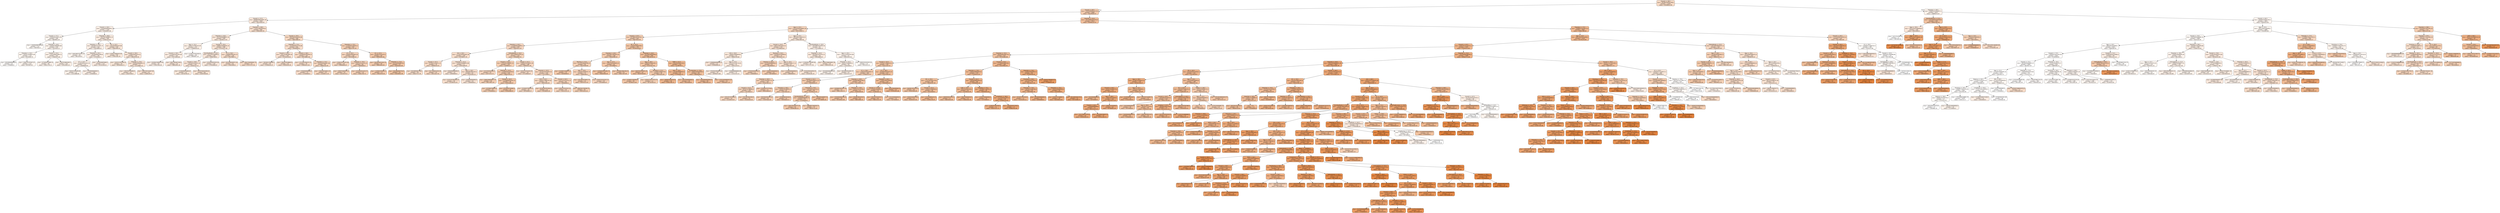 digraph Tree {
node [shape=box, style="filled, rounded", color="black", fontname=helvetica] ;
edge [fontname=helvetica] ;
0 [label="Overall <= 68.5\nmse = 787982781957708.1\nsamples = 11057\nvalue = 29348041.96", fillcolor="#f7dac4"] ;
1 [label="Overall <= 60.5\nmse = 724550699254170.8\nsamples = 6980\nvalue = 40129584.53", fillcolor="#f4cbae"] ;
0 -> 1 [labeldistance=2.5, labelangle=45, headlabel="True"] ;
3 [label="Overall <= 57.5\nmse = 84089590634405.38\nsamples = 2067\nvalue = 18223028.54", fillcolor="#fae8db"] ;
1 -> 3 ;
35 [label="Overall <= 54.5\nmse = 23204669945092.4\nsamples = 1102\nvalue = 12426497.28", fillcolor="#fcf0e7"] ;
3 -> 35 ;
81 [label="Overall <= 51.5\nmse = 9308382414972.89\nsamples = 506\nvalue = 8828063.24", fillcolor="#fdf5ef"] ;
35 -> 81 ;
227 [label="mse = 1364926987560.84\nsamples = 172\nvalue = 5825581.4", fillcolor="#fef9f5"] ;
81 -> 227 ;
228 [label="Potential <= 64.5\nmse = 6365923840940.88\nsamples = 334\nvalue = 10374251.5", fillcolor="#fcf3ec"] ;
81 -> 228 ;
285 [label="Potential <= 55.5\nmse = 3459211939623.48\nsamples = 133\nvalue = 8120300.75", fillcolor="#fdf6f0"] ;
228 -> 285 ;
551 [label="mse = 4010000000000.0\nsamples = 10\nvalue = 3700000.0", fillcolor="#fefbf9"] ;
285 -> 551 ;
552 [label="mse = 1696741357657.47\nsamples = 123\nvalue = 8479674.8", fillcolor="#fdf5ef"] ;
285 -> 552 ;
286 [label="Overall <= 52.5\nmse = 2703348927006.72\nsamples = 201\nvalue = 11865671.64", fillcolor="#fcf1e8"] ;
228 -> 286 ;
561 [label="mse = 673440453686.19\nsamples = 46\nvalue = 10021739.13", fillcolor="#fdf3ec"] ;
286 -> 561 ;
562 [label="mse = 1997252861602.5\nsamples = 155\nvalue = 12412903.23", fillcolor="#fcf0e7"] ;
286 -> 562 ;
82 [label="Potential <= 68.5\nmse = 14675833858835.19\nsamples = 596\nvalue = 15481543.62", fillcolor="#fbece1"] ;
35 -> 82 ;
157 [label="Potential <= 59.5\nmse = 6970602317341.75\nsamples = 354\nvalue = 13033898.31", fillcolor="#fcefe6"] ;
82 -> 157 ;
287 [label="mse = 6441482715535.19\nsamples = 49\nvalue = 8612244.9", fillcolor="#fdf5ef"] ;
157 -> 287 ;
288 [label="Potential <= 65.5\nmse = 3410008062348.81\nsamples = 305\nvalue = 13744262.3", fillcolor="#fceee5"] ;
157 -> 288 ;
407 [label="CF <= 52.5\nmse = 2128549215792.34\nsamples = 172\nvalue = 12668604.65", fillcolor="#fcf0e7"] ;
288 -> 407 ;
597 [label="mse = 944251543209.89\nsamples = 72\nvalue = 11513888.89", fillcolor="#fcf1e9"] ;
407 -> 597 ;
598 [label="mse = 1330000000000.0\nsamples = 100\nvalue = 13500000.0", fillcolor="#fceee5"] ;
407 -> 598 ;
408 [label="mse = 1635818870484.5\nsamples = 133\nvalue = 15135338.35", fillcolor="#fbece2"] ;
288 -> 408 ;
158 [label="RF <= 52.5\nmse = 4363926644354.88\nsamples = 242\nvalue = 19061983.47", fillcolor="#fae7d9"] ;
82 -> 158 ;
495 [label="mse = 2320173066522.44\nsamples = 86\nvalue = 17651162.79", fillcolor="#fae9dc"] ;
158 -> 495 ;
496 [label="Overall <= 56.5\nmse = 3788420447074.31\nsamples = 156\nvalue = 19839743.59", fillcolor="#fae6d8"] ;
158 -> 496 ;
509 [label="mse = 924531325108.19\nsamples = 79\nvalue = 18594936.71", fillcolor="#fae8da"] ;
496 -> 509 ;
510 [label="Potential <= 70.5\nmse = 3505818856468.19\nsamples = 77\nvalue = 21116883.12", fillcolor="#fae4d5"] ;
496 -> 510 ;
585 [label="mse = 1902343750000.0\nsamples = 16\nvalue = 18187500.0", fillcolor="#fae8db"] ;
510 -> 585 ;
586 [label="mse = 1085192152647.06\nsamples = 61\nvalue = 21885245.9", fillcolor="#f9e3d4"] ;
510 -> 586 ;
36 [label="Potential <= 68.5\nmse = 71431148218744.0\nsamples = 965\nvalue = 24842487.05", fillcolor="#f8dfcd"] ;
3 -> 36 ;
49 [label="Potential <= 60.5\nmse = 30372046698607.56\nsamples = 499\nvalue = 19258517.03", fillcolor="#fae7d9"] ;
36 -> 49 ;
141 [label="Age <= 31.5\nmse = 22997727405162.84\nsamples = 131\nvalue = 13480916.03", fillcolor="#fcefe5"] ;
49 -> 141 ;
263 [label="Overall <= 59.5\nmse = 11149401451597.69\nsamples = 103\nvalue = 15271844.66", fillcolor="#fbece1"] ;
141 -> 263 ;
359 [label="mse = 4249947490023.09\nsamples = 69\nvalue = 13507246.38", fillcolor="#fceee5"] ;
263 -> 359 ;
360 [label="mse = 6007785467128.0\nsamples = 34\nvalue = 18852941.18", fillcolor="#fae7da"] ;
263 -> 360 ;
264 [label="mse = 11381377551020.4\nsamples = 28\nvalue = 6892857.14", fillcolor="#fdf7f3"] ;
141 -> 264 ;
142 [label="Overall <= 59.5\nmse = 16884333648393.19\nsamples = 368\nvalue = 21315217.39", fillcolor="#f9e4d5"] ;
49 -> 142 ;
179 [label="StandingTackle <= 52.5\nmse = 6312343750000.0\nsamples = 240\nvalue = 18987500.0", fillcolor="#fae7da"] ;
142 -> 179 ;
403 [label="Overall <= 58.5\nmse = 4503055555555.56\nsamples = 120\nvalue = 20383333.33", fillcolor="#fae5d7"] ;
179 -> 403 ;
507 [label="mse = 2158284023668.62\nsamples = 52\nvalue = 18730769.23", fillcolor="#fae8da"] ;
403 -> 507 ;
508 [label="mse = 2610726643598.62\nsamples = 68\nvalue = 21647058.82", fillcolor="#f9e4d4"] ;
403 -> 508 ;
404 [label="mse = 4224930555555.56\nsamples = 120\nvalue = 17591666.67", fillcolor="#fae9dd"] ;
179 -> 404 ;
180 [label="CF <= 56.5\nmse = 7498962402343.75\nsamples = 128\nvalue = 25679687.5", fillcolor="#f8decc"] ;
142 -> 180 ;
421 [label="mse = 4412946428571.44\nsamples = 56\nvalue = 23625000.0", fillcolor="#f9e1d0"] ;
180 -> 421 ;
422 [label="mse = 4061728395061.75\nsamples = 72\nvalue = 27277777.78", fillcolor="#f8dcc8"] ;
180 -> 422 ;
50 [label="Overall <= 59.5\nmse = 46255829910294.88\nsamples = 466\nvalue = 30821888.41", fillcolor="#f7d8c1"] ;
36 -> 50 ;
83 [label="Potential <= 71.5\nmse = 15230566037735.88\nsamples = 265\nvalue = 26400000.0", fillcolor="#f8ddca"] ;
50 -> 83 ;
257 [label="Overall <= 58.5\nmse = 7261741863905.44\nsamples = 104\nvalue = 23336538.46", fillcolor="#f9e1d1"] ;
83 -> 257 ;
455 [label="mse = 3955851728446.5\nsamples = 49\nvalue = 21408163.27", fillcolor="#f9e4d5"] ;
257 -> 455 ;
456 [label="mse = 3942479338843.0\nsamples = 55\nvalue = 25054545.45", fillcolor="#f8dfcd"] ;
257 -> 456 ;
258 [label="Overall <= 58.5\nmse = 10399926700358.75\nsamples = 161\nvalue = 28378881.99", fillcolor="#f8dbc6"] ;
83 -> 258 ;
307 [label="mse = 2711045706371.12\nsamples = 76\nvalue = 25802631.58", fillcolor="#f8decb"] ;
258 -> 307 ;
308 [label="Potential <= 72.5\nmse = 6034394463667.88\nsamples = 85\nvalue = 30682352.94", fillcolor="#f7d8c1"] ;
258 -> 308 ;
539 [label="mse = 3760000000000.0\nsamples = 15\nvalue = 27200000.0", fillcolor="#f8dcc9"] ;
308 -> 539 ;
540 [label="mse = 3366326530612.25\nsamples = 70\nvalue = 31428571.43", fillcolor="#f7d7c0"] ;
308 -> 540 ;
84 [label="Potential <= 72.5\nmse = 27393641246503.5\nsamples = 201\nvalue = 36651741.29", fillcolor="#f5d0b5"] ;
50 -> 84 ;
183 [label="CF <= 55.5\nmse = 9209919261822.25\nsamples = 102\nvalue = 32470588.24", fillcolor="#f6d5be"] ;
84 -> 183 ;
413 [label="mse = 3708333333333.38\nsamples = 36\nvalue = 29666666.67", fillcolor="#f7d9c3"] ;
183 -> 413 ;
414 [label="Potential <= 70.5\nmse = 5583333333333.25\nsamples = 66\nvalue = 34000000.0", fillcolor="#f6d3ba"] ;
183 -> 414 ;
565 [label="mse = 2999755859375.0\nsamples = 32\nvalue = 32234375.0", fillcolor="#f6d6be"] ;
414 -> 565 ;
566 [label="mse = 2319420415224.75\nsamples = 34\nvalue = 35661764.71", fillcolor="#f6d1b7"] ;
414 -> 566 ;
184 [label="CF <= 57.5\nmse = 9558973574125.5\nsamples = 99\nvalue = 40959595.96", fillcolor="#f4caac"] ;
84 -> 184 ;
451 [label="mse = 5810950413222.75\nsamples = 44\nvalue = 38863636.36", fillcolor="#f5cdb0"] ;
184 -> 451 ;
452 [label="Potential <= 73.5\nmse = 6231404958678.0\nsamples = 55\nvalue = 42636363.64", fillcolor="#f4c8a8"] ;
184 -> 452 ;
579 [label="mse = 1109467455621.5\nsamples = 13\nvalue = 39423076.92", fillcolor="#f5ccaf"] ;
452 -> 579 ;
580 [label="mse = 3631660997732.5\nsamples = 42\nvalue = 43630952.38", fillcolor="#f3c7a6"] ;
452 -> 580 ;
4 [label="Potential <= 65.5\nmse = 707158662453332.0\nsamples = 4913\nvalue = 49346122.53", fillcolor="#f2bf9b"] ;
1 -> 4 ;
5 [label="Age <= 31.5\nmse = 135701954370854.38\nsamples = 1051\nvalue = 32973358.71", fillcolor="#f6d5bd"] ;
4 -> 5 ;
39 [label="Overall <= 63.5\nmse = 87798018732782.5\nsamples = 825\nvalue = 36674545.45", fillcolor="#f5d0b5"] ;
5 -> 39 ;
45 [label="Potential <= 62.5\nmse = 37180846536894.5\nsamples = 470\nvalue = 30997872.34", fillcolor="#f7d7c1"] ;
39 -> 45 ;
135 [label="CB <= 59.5\nmse = 17720742932281.38\nsamples = 156\nvalue = 25794871.79", fillcolor="#f8decb"] ;
45 -> 135 ;
283 [label="Overall <= 61.5\nmse = 9730011216151.12\nsamples = 79\nvalue = 28468354.43", fillcolor="#f8dbc6"] ;
135 -> 283 ;
435 [label="mse = 4415895061728.5\nsamples = 36\nvalue = 26027777.78", fillcolor="#f8decb"] ;
283 -> 435 ;
436 [label="mse = 5017306652244.38\nsamples = 43\nvalue = 30511627.91", fillcolor="#f7d8c2"] ;
283 -> 436 ;
284 [label="Potential <= 61.5\nmse = 11062236464833.88\nsamples = 77\nvalue = 23051948.05", fillcolor="#f9e2d1"] ;
135 -> 284 ;
505 [label="mse = 6566400000000.0\nsamples = 25\nvalue = 20440000.0", fillcolor="#fae5d7"] ;
284 -> 505 ;
506 [label="Age <= 30.5\nmse = 8366863905325.5\nsamples = 52\nvalue = 24307692.31", fillcolor="#f9e0cf"] ;
284 -> 506 ;
589 [label="mse = 5535147392290.25\nsamples = 42\nvalue = 25190476.19", fillcolor="#f8dfcd"] ;
506 -> 589 ;
590 [label="mse = 3240000000000.0\nsamples = 10\nvalue = 20600000.0", fillcolor="#fae5d6"] ;
506 -> 590 ;
136 [label="SlidingTackle <= 52.5\nmse = 26717666031076.25\nsamples = 314\nvalue = 33582802.55", fillcolor="#f6d4bb"] ;
45 -> 136 ;
195 [label="Overall <= 61.5\nmse = 17912021289997.25\nsamples = 126\nvalue = 37448412.7", fillcolor="#f5cfb3"] ;
136 -> 195 ;
331 [label="mse = 2215392561983.5\nsamples = 22\nvalue = 31977272.73", fillcolor="#f7d6bf"] ;
195 -> 331 ;
332 [label="Potential <= 63.5\nmse = 13560928254438.0\nsamples = 104\nvalue = 38605769.23", fillcolor="#f5cdb1"] ;
195 -> 332 ;
387 [label="mse = 3946109693877.75\nsamples = 56\nvalue = 36517857.14", fillcolor="#f5d0b5"] ;
332 -> 387 ;
388 [label="Overall <= 62.5\nmse = 13758680555555.75\nsamples = 48\nvalue = 41041666.67", fillcolor="#f4caac"] ;
332 -> 388 ;
433 [label="mse = 657894736842.0\nsamples = 19\nvalue = 37500000.0", fillcolor="#f5cfb3"] ;
388 -> 433 ;
434 [label="mse = 8739595719382.0\nsamples = 29\nvalue = 43362068.97", fillcolor="#f3c7a7"] ;
388 -> 434 ;
196 [label="Overall <= 61.5\nmse = 15892223574015.38\nsamples = 188\nvalue = 30992021.28", fillcolor="#f7d7c1"] ;
136 -> 196 ;
383 [label="mse = 4244722222222.25\nsamples = 30\nvalue = 27116666.67", fillcolor="#f8dcc9"] ;
196 -> 383 ;
384 [label="Potential <= 63.5\nmse = 14710743470597.62\nsamples = 158\nvalue = 31727848.1", fillcolor="#f7d6bf"] ;
196 -> 384 ;
385 [label="LCM <= 62.5\nmse = 10669777882797.62\nsamples = 92\nvalue = 30097826.09", fillcolor="#f7d9c3"] ;
384 -> 385 ;
395 [label="mse = 4330497794581.0\nsamples = 69\nvalue = 28760869.57", fillcolor="#f7dac5"] ;
385 -> 395 ;
396 [label="mse = 8238185255198.25\nsamples = 23\nvalue = 34108695.65", fillcolor="#f6d3ba"] ;
385 -> 396 ;
386 [label="Overall <= 62.5\nmse = 11477272727272.75\nsamples = 66\nvalue = 34000000.0", fillcolor="#f6d3ba"] ;
384 -> 386 ;
475 [label="mse = 5282222222222.25\nsamples = 30\nvalue = 31633333.33", fillcolor="#f7d6bf"] ;
386 -> 475 ;
476 [label="mse = 8082561728394.75\nsamples = 36\nvalue = 35972222.22", fillcolor="#f5d1b6"] ;
386 -> 476 ;
46 [label="RF <= 61.5\nmse = 55664550684388.0\nsamples = 355\nvalue = 44190140.85", fillcolor="#f3c6a5"] ;
39 -> 46 ;
123 [label="Potential <= 64.5\nmse = 26978017491653.25\nsamples = 166\nvalue = 39262048.19", fillcolor="#f5ccaf"] ;
46 -> 123 ;
255 [label="Marking <= 53.5\nmse = 21110726643598.25\nsamples = 85\nvalue = 36147058.82", fillcolor="#f5d1b6"] ;
123 -> 255 ;
355 [label="mse = 21428571428571.5\nsamples = 14\nvalue = 42500000.0", fillcolor="#f4c8a9"] ;
255 -> 355 ;
356 [label="Age <= 29.5\nmse = 11520531640547.75\nsamples = 71\nvalue = 34894366.2", fillcolor="#f6d2b9"] ;
255 -> 356 ;
471 [label="mse = 5011897679952.75\nsamples = 41\nvalue = 36707317.07", fillcolor="#f5d0b5"] ;
356 -> 471 ;
472 [label="mse = 9784722222222.12\nsamples = 30\nvalue = 32416666.67", fillcolor="#f6d5be"] ;
356 -> 472 ;
256 [label="Age <= 27.5\nmse = 12267565919829.25\nsamples = 81\nvalue = 42530864.2", fillcolor="#f4c8a9"] ;
123 -> 256 ;
419 [label="mse = 11058263971462.75\nsamples = 29\nvalue = 45603448.28", fillcolor="#f3c4a2"] ;
256 -> 419 ;
420 [label="mse = 4740661982248.25\nsamples = 52\nvalue = 40817307.69", fillcolor="#f4caac"] ;
256 -> 420 ;
124 [label="Potential <= 64.5\nmse = 40794630609446.0\nsamples = 189\nvalue = 48518518.52", fillcolor="#f2c09c"] ;
46 -> 124 ;
193 [label="Age <= 28.5\nmse = 20899793582285.5\nsamples = 73\nvalue = 43321917.81", fillcolor="#f3c7a7"] ;
124 -> 193 ;
369 [label="mse = 6687932525951.25\nsamples = 34\nvalue = 46397058.82", fillcolor="#f3c3a1"] ;
193 -> 369 ;
370 [label="Marking <= 57.5\nmse = 17858316896778.5\nsamples = 39\nvalue = 40641025.64", fillcolor="#f4cbad"] ;
193 -> 370 ;
479 [label="mse = 5038831360946.5\nsamples = 26\nvalue = 42596153.85", fillcolor="#f4c8a9"] ;
370 -> 479 ;
480 [label="mse = 20562130177514.75\nsamples = 13\nvalue = 36730769.23", fillcolor="#f5d0b5"] ;
370 -> 480 ;
194 [label="RDM <= 61.5\nmse = 25625650267538.5\nsamples = 116\nvalue = 51788793.1", fillcolor="#f1bc95"] ;
124 -> 194 ;
317 [label="Age <= 29.5\nmse = 11429838988920.0\nsamples = 76\nvalue = 53782894.74", fillcolor="#f1b991"] ;
194 -> 317 ;
373 [label="mse = 3968032525510.0\nsamples = 56\nvalue = 55401785.71", fillcolor="#f0b78e"] ;
317 -> 373 ;
374 [label="mse = 4437500000000.0\nsamples = 20\nvalue = 49250000.0", fillcolor="#f2bf9b"] ;
317 -> 374 ;
318 [label="Acceleration <= 70.5\nmse = 30687500000000.0\nsamples = 40\nvalue = 48000000.0", fillcolor="#f2c19d"] ;
194 -> 318 ;
515 [label="mse = 23039940828403.0\nsamples = 26\nvalue = 49807692.31", fillcolor="#f2be9a"] ;
318 -> 515 ;
516 [label="mse = 27551020408163.25\nsamples = 14\nvalue = 44642857.14", fillcolor="#f3c5a4"] ;
318 -> 516 ;
40 [label="Age <= 33.5\nmse = 78019603140418.25\nsamples = 226\nvalue = 19462389.38", fillcolor="#fae7d9"] ;
5 -> 40 ;
137 [label="Overall <= 63.5\nmse = 64673196159122.0\nsamples = 135\nvalue = 23729629.63", fillcolor="#f9e1d0"] ;
40 -> 137 ;
199 [label="LCB <= 60.5\nmse = 19899218946838.0\nsamples = 63\nvalue = 18682539.68", fillcolor="#fae8da"] ;
137 -> 199 ;
447 [label="mse = 12900826446281.0\nsamples = 22\nvalue = 21909090.91", fillcolor="#f9e3d4"] ;
199 -> 447 ;
448 [label="Age <= 32.5\nmse = 15070791195716.81\nsamples = 41\nvalue = 16951219.51", fillcolor="#fbeade"] ;
199 -> 448 ;
537 [label="mse = 9764565992865.62\nsamples = 29\nvalue = 18448275.86", fillcolor="#fae8db"] ;
448 -> 537 ;
538 [label="mse = 9388888888888.88\nsamples = 12\nvalue = 13333333.33", fillcolor="#fcefe5"] ;
448 -> 538 ;
200 [label="Marking <= 55.5\nmse = 62058593750000.0\nsamples = 72\nvalue = 28145833.33", fillcolor="#f8dbc7"] ;
137 -> 200 ;
225 [label="Stamina <= 62.5\nmse = 23741600000000.0\nsamples = 25\nvalue = 36220000.0", fillcolor="#f5d0b6"] ;
200 -> 225 ;
559 [label="mse = 17545454545454.5\nsamples = 11\nvalue = 33000000.0", fillcolor="#f6d5bd"] ;
225 -> 559 ;
560 [label="mse = 14062500000000.0\nsamples = 14\nvalue = 38750000.0", fillcolor="#f5cdb1"] ;
225 -> 560 ;
226 [label="Age <= 32.5\nmse = 29318243549117.12\nsamples = 47\nvalue = 23851063.83", fillcolor="#f9e1d0"] ;
200 -> 226 ;
325 [label="mse = 13360000000000.0\nsamples = 20\nvalue = 28800000.0", fillcolor="#f7dac5"] ;
226 -> 325 ;
326 [label="mse = 9558299039780.44\nsamples = 27\nvalue = 20185185.19", fillcolor="#fae6d7"] ;
226 -> 326 ;
138 [label="StandingTackle <= 59.5\nmse = 30729863543050.38\nsamples = 91\nvalue = 13131868.13", fillcolor="#fcefe6"] ;
40 -> 138 ;
323 [label="Potential <= 63.5\nmse = 26520833333333.31\nsamples = 36\nvalue = 16916666.67", fillcolor="#fbeade"] ;
138 -> 323 ;
445 [label="mse = 13395061728395.06\nsamples = 18\nvalue = 13777777.78", fillcolor="#fceee4"] ;
323 -> 445 ;
446 [label="mse = 19941358024691.38\nsamples = 18\nvalue = 20055555.56", fillcolor="#fae6d7"] ;
323 -> 446 ;
324 [label="Age <= 35.5\nmse = 17971570247933.88\nsamples = 55\nvalue = 10654545.45", fillcolor="#fcf2eb"] ;
138 -> 324 ;
405 [label="Potential <= 63.5\nmse = 9844375000000.0\nsamples = 40\nvalue = 12425000.0", fillcolor="#fcf0e7"] ;
324 -> 405 ;
593 [label="mse = 6916666666666.69\nsamples = 18\nvalue = 10166666.67", fillcolor="#fdf3ec"] ;
405 -> 593 ;
594 [label="mse = 4652892561983.47\nsamples = 22\nvalue = 14272727.27", fillcolor="#fbede3"] ;
405 -> 594 ;
406 [label="mse = 8995555555555.56\nsamples = 15\nvalue = 5933333.33", fillcolor="#fef9f5"] ;
324 -> 406 ;
6 [label="Potential <= 77.5\nmse = 769869719749172.0\nsamples = 3862\nvalue = 53801786.64", fillcolor="#f1b991"] ;
4 -> 6 ;
9 [label="Age <= 32.5\nmse = 666740947833898.5\nsamples = 3510\nvalue = 55770170.94", fillcolor="#f0b78d"] ;
6 -> 9 ;
17 [label="Overall <= 63.5\nmse = 658259210194751.5\nsamples = 3347\nvalue = 57055213.62", fillcolor="#f0b58a"] ;
9 -> 17 ;
19 [label="Potential <= 72.5\nmse = 96605690796774.5\nsamples = 857\nvalue = 45701866.98", fillcolor="#f3c4a2"] ;
17 -> 19 ;
47 [label="Overall <= 62.5\nmse = 45782717926254.0\nsamples = 591\nvalue = 41411167.51", fillcolor="#f4caab"] ;
19 -> 47 ;
89 [label="CF <= 58.5\nmse = 23081834545948.75\nsamples = 364\nvalue = 37902472.53", fillcolor="#f5ceb2"] ;
47 -> 89 ;
229 [label="Potential <= 69.5\nmse = 15297335246177.0\nsamples = 181\nvalue = 35367403.31", fillcolor="#f6d2b8"] ;
89 -> 229 ;
277 [label="Overall <= 61.5\nmse = 9676752798586.0\nsamples = 109\nvalue = 33270642.2", fillcolor="#f6d4bc"] ;
229 -> 277 ;
427 [label="mse = 6501457475994.5\nsamples = 54\nvalue = 31324074.07", fillcolor="#f7d7c0"] ;
277 -> 427 ;
428 [label="mse = 5421487603306.0\nsamples = 55\nvalue = 35181818.18", fillcolor="#f6d2b8"] ;
277 -> 428 ;
278 [label="mse = 7074652777778.0\nsamples = 72\nvalue = 38541666.67", fillcolor="#f5cdb1"] ;
229 -> 278 ;
230 [label="Overall <= 61.5\nmse = 18138045328317.25\nsamples = 183\nvalue = 40409836.07", fillcolor="#f4cbad"] ;
89 -> 230 ;
289 [label="Potential <= 69.5\nmse = 10420795349451.5\nsamples = 87\nvalue = 37873563.22", fillcolor="#f5ceb2"] ;
230 -> 289 ;
391 [label="mse = 3854560491493.25\nsamples = 46\nvalue = 35597826.09", fillcolor="#f6d1b7"] ;
289 -> 391 ;
392 [label="mse = 5458060678168.0\nsamples = 41\nvalue = 40426829.27", fillcolor="#f4cbad"] ;
289 -> 392 ;
290 [label="Potential <= 70.5\nmse = 14019097222222.0\nsamples = 96\nvalue = 42708333.33", fillcolor="#f4c8a8"] ;
230 -> 290 ;
353 [label="StandingTackle <= 56.5\nmse = 7226666666666.75\nsamples = 75\nvalue = 41300000.0", fillcolor="#f4caab"] ;
290 -> 353 ;
573 [label="mse = 3587745229777.25\nsamples = 61\nvalue = 42049180.33", fillcolor="#f4c9aa"] ;
353 -> 573 ;
574 [label="mse = 9980867346938.75\nsamples = 14\nvalue = 38035714.29", fillcolor="#f5ceb2"] ;
353 -> 574 ;
354 [label="mse = 5895691609977.0\nsamples = 21\nvalue = 47738095.24", fillcolor="#f2c19e"] ;
290 -> 354 ;
90 [label="LF <= 58.5\nmse = 30788245454016.25\nsamples = 227\nvalue = 47037444.93", fillcolor="#f2c29f"] ;
47 -> 90 ;
201 [label="Potential <= 68.5\nmse = 18188208616780.0\nsamples = 105\nvalue = 43119047.62", fillcolor="#f4c7a7"] ;
90 -> 201 ;
279 [label="mse = 4209683161267.75\nsamples = 53\nvalue = 39811320.75", fillcolor="#f4ccae"] ;
201 -> 279 ;
280 [label="Potential <= 70.5\nmse = 9918176775148.0\nsamples = 52\nvalue = 46490384.62", fillcolor="#f3c3a0"] ;
201 -> 280 ;
513 [label="mse = 5556582840236.25\nsamples = 26\nvalue = 44326923.08", fillcolor="#f3c6a5"] ;
280 -> 513 ;
514 [label="mse = 4918639053254.5\nsamples = 26\nvalue = 48653846.15", fillcolor="#f2c09c"] ;
280 -> 514 ;
202 [label="Potential <= 69.5\nmse = 17045149153454.0\nsamples = 122\nvalue = 50409836.07", fillcolor="#f2be98"] ;
90 -> 202 ;
305 [label="Special <= 1732.0\nmse = 9338010204081.5\nsamples = 70\nvalue = 47964285.71", fillcolor="#f2c19d"] ;
202 -> 305 ;
473 [label="mse = 4055555555555.5\nsamples = 60\nvalue = 48833333.33", fillcolor="#f2c09c"] ;
305 -> 473 ;
474 [label="mse = 9312500000000.0\nsamples = 10\nvalue = 42750000.0", fillcolor="#f4c8a8"] ;
305 -> 474 ;
306 [label="mse = 8531342455621.0\nsamples = 52\nvalue = 53701923.08", fillcolor="#f1b991"] ;
202 -> 306 ;
48 [label="Overall <= 62.5\nmse = 77740845299338.5\nsamples = 266\nvalue = 55234962.41", fillcolor="#f0b78e"] ;
19 -> 48 ;
129 [label="Potential <= 74.5\nmse = 50856288809618.5\nsamples = 174\nvalue = 51494252.87", fillcolor="#f1bc96"] ;
48 -> 129 ;
175 [label="RF <= 59.5\nmse = 17157923201730.5\nsamples = 86\nvalue = 46569767.44", fillcolor="#f3c3a0"] ;
129 -> 175 ;
397 [label="mse = 9629017013232.5\nsamples = 46\nvalue = 44347826.09", fillcolor="#f3c6a5"] ;
175 -> 397 ;
398 [label="Overall <= 61.5\nmse = 13609375000000.0\nsamples = 40\nvalue = 49125000.0", fillcolor="#f2bf9b"] ;
175 -> 398 ;
417 [label="mse = 2646502835539.0\nsamples = 23\nvalue = 46304347.83", fillcolor="#f3c3a1"] ;
398 -> 417 ;
418 [label="mse = 3114186851211.0\nsamples = 17\nvalue = 52941176.47", fillcolor="#f1ba93"] ;
398 -> 418 ;
176 [label="Overall <= 61.5\nmse = 36928589876033.0\nsamples = 88\nvalue = 56306818.18", fillcolor="#f0b68c"] ;
129 -> 176 ;
275 [label="LAM <= 54.5\nmse = 8093362603306.0\nsamples = 44\nvalue = 52556818.18", fillcolor="#f1bb94"] ;
176 -> 275 ;
533 [label="mse = 2685950413223.5\nsamples = 11\nvalue = 48636363.64", fillcolor="#f2c09c"] ;
275 -> 533 ;
534 [label="mse = 3064738292010.5\nsamples = 33\nvalue = 53863636.36", fillcolor="#f1b991"] ;
275 -> 534 ;
276 [label="Potential <= 75.5\nmse = 37638817148761.0\nsamples = 44\nvalue = 60056818.18", fillcolor="#efb184"] ;
176 -> 276 ;
301 [label="mse = 21093750000000.0\nsamples = 16\nvalue = 53750000.0", fillcolor="#f1b991"] ;
276 -> 301 ;
302 [label="LongShots <= 48.0\nmse = 11375956632653.5\nsamples = 28\nvalue = 63660714.29", fillcolor="#eeac7d"] ;
276 -> 302 ;
549 [label="mse = 6198347107438.5\nsamples = 11\nvalue = 60227272.73", fillcolor="#efb184"] ;
302 -> 549 ;
550 [label="mse = 2162629757785.0\nsamples = 17\nvalue = 65882352.94", fillcolor="#eda978"] ;
302 -> 550 ;
130 [label="Potential <= 76.5\nmse = 52069795604915.5\nsamples = 92\nvalue = 62309782.61", fillcolor="#eeae80"] ;
48 -> 130 ;
223 [label="Finishing <= 40.5\nmse = 24579394327832.0\nsamples = 79\nvalue = 60158227.85", fillcolor="#efb184"] ;
130 -> 223 ;
337 [label="Potential <= 74.5\nmse = 14878121284186.0\nsamples = 29\nvalue = 56034482.76", fillcolor="#f0b68d"] ;
223 -> 337 ;
469 [label="mse = 2032871972318.5\nsamples = 17\nvalue = 53235294.12", fillcolor="#f1ba92"] ;
337 -> 469 ;
470 [label="mse = 6250000000000.0\nsamples = 12\nvalue = 60000000.0", fillcolor="#efb184"] ;
337 -> 470 ;
338 [label="Potential <= 74.5\nmse = 14622500000000.0\nsamples = 50\nvalue = 62550000.0", fillcolor="#eeae7f"] ;
223 -> 338 ;
443 [label="mse = 6183115338882.5\nsamples = 29\nvalue = 60258620.69", fillcolor="#efb184"] ;
338 -> 443 ;
444 [label="mse = 9013605442176.5\nsamples = 21\nvalue = 65714285.71", fillcolor="#eda978"] ;
338 -> 444 ;
224 [label="mse = 20044378698223.0\nsamples = 13\nvalue = 75384615.38", fillcolor="#eb9d64"] ;
130 -> 224 ;
20 [label="Potential <= 72.5\nmse = 791934409188392.5\nsamples = 2490\nvalue = 60962771.08", fillcolor="#efb082"] ;
17 -> 20 ;
21 [label="Potential <= 66.5\nmse = 428116506064031.06\nsamples = 1857\nvalue = 65215185.78", fillcolor="#edaa7a"] ;
20 -> 21 ;
41 [label="CB <= 60.5\nmse = 81542659147658.5\nsamples = 327\nvalue = 55114678.9", fillcolor="#f0b78f"] ;
21 -> 41 ;
79 [label="Age <= 30.5\nmse = 31390714766317.0\nsamples = 139\nvalue = 62302158.27", fillcolor="#eeae80"] ;
41 -> 79 ;
231 [label="Overall <= 64.5\nmse = 16322741660579.5\nsamples = 111\nvalue = 64324324.32", fillcolor="#eeab7b"] ;
79 -> 231 ;
299 [label="mse = 562500000000.0\nsamples = 10\nvalue = 54750000.0", fillcolor="#f0b88f"] ;
231 -> 299 ;
300 [label="Age <= 28.5\nmse = 7908538378590.5\nsamples = 101\nvalue = 65272277.23", fillcolor="#edaa79"] ;
231 -> 300 ;
543 [label="Overall <= 65.5\nmse = 7048888888888.5\nsamples = 75\nvalue = 66133333.33", fillcolor="#eda978"] ;
300 -> 543 ;
545 [label="mse = 7037706611570.0\nsamples = 22\nvalue = 63295454.55", fillcolor="#eead7e"] ;
543 -> 545 ;
546 [label="mse = 2322890708437.0\nsamples = 53\nvalue = 67311320.75", fillcolor="#eda775"] ;
543 -> 546 ;
544 [label="mse = 2080251479290.5\nsamples = 26\nvalue = 62788461.54", fillcolor="#eead7f"] ;
300 -> 544 ;
232 [label="Age <= 31.5\nmse = 10650510204081.5\nsamples = 28\nvalue = 54285714.29", fillcolor="#f0b990"] ;
79 -> 232 ;
499 [label="mse = 414540816326.5\nsamples = 14\nvalue = 57321428.57", fillcolor="#f0b58a"] ;
232 -> 499 ;
500 [label="mse = 2455357142857.0\nsamples = 14\nvalue = 51250000.0", fillcolor="#f1bd97"] ;
232 -> 500 ;
80 [label="Age <= 30.5\nmse = 52187606100045.0\nsamples = 188\nvalue = 49800531.91", fillcolor="#f2be9a"] ;
41 -> 80 ;
189 [label="RF <= 62.5\nmse = 36924071589335.0\nsamples = 152\nvalue = 51891447.37", fillcolor="#f1bc95"] ;
80 -> 189 ;
217 [label="Overall <= 64.5\nmse = 10938461834410.5\nsamples = 114\nvalue = 49451754.39", fillcolor="#f2bf9a"] ;
189 -> 217 ;
381 [label="mse = 562500000000.0\nsamples = 20\nvalue = 44750000.0", fillcolor="#f3c5a4"] ;
217 -> 381 ;
382 [label="Age <= 28.5\nmse = 7441857175192.0\nsamples = 94\nvalue = 50452127.66", fillcolor="#f2be98"] ;
217 -> 382 ;
535 [label="mse = 5640000000000.0\nsamples = 50\nvalue = 51900000.0", fillcolor="#f1bc95"] ;
382 -> 535 ;
536 [label="mse = 4400180785124.5\nsamples = 44\nvalue = 48806818.18", fillcolor="#f2c09c"] ;
382 -> 536 ;
218 [label="Interceptions <= 65.5\nmse = 43455678670360.0\nsamples = 38\nvalue = 59210526.32", fillcolor="#efb286"] ;
189 -> 218 ;
467 [label="Jumping <= 67.0\nmse = 28858024691358.0\nsamples = 27\nvalue = 61111111.11", fillcolor="#efaf82"] ;
218 -> 467 ;
581 [label="mse = 30722222222222.0\nsamples = 15\nvalue = 58833333.33", fillcolor="#efb387"] ;
467 -> 581 ;
582 [label="mse = 11935763888888.5\nsamples = 12\nvalue = 63958333.33", fillcolor="#eeac7c"] ;
467 -> 582 ;
468 [label="mse = 48657024793388.5\nsamples = 11\nvalue = 54545454.55", fillcolor="#f0b890"] ;
218 -> 468 ;
190 [label="Volleys <= 48.5\nmse = 20235339506172.5\nsamples = 36\nvalue = 40972222.22", fillcolor="#f4caac"] ;
80 -> 190 ;
527 [label="Age <= 31.5\nmse = 8760000000000.0\nsamples = 25\nvalue = 39300000.0", fillcolor="#f5ccaf"] ;
190 -> 527 ;
563 [label="mse = 0.0\nsamples = 11\nvalue = 42500000.0", fillcolor="#f4c8a9"] ;
527 -> 563 ;
564 [label="mse = 1275510204081.75\nsamples = 14\nvalue = 36785714.29", fillcolor="#f5d0b5"] ;
527 -> 564 ;
528 [label="mse = 25516528925619.75\nsamples = 11\nvalue = 44772727.27", fillcolor="#f3c5a4"] ;
190 -> 528 ;
42 [label="Overall <= 64.5\nmse = 475723705536332.0\nsamples = 1530\nvalue = 67373921.57", fillcolor="#eda775"] ;
21 -> 42 ;
57 [label="RF <= 59.5\nmse = 36145214647567.0\nsamples = 214\nvalue = 56787383.18", fillcolor="#f0b58b"] ;
42 -> 57 ;
173 [label="Potential <= 70.5\nmse = 15576216712580.0\nsamples = 99\nvalue = 52045454.55", fillcolor="#f1bb95"] ;
57 -> 173 ;
297 [label="Potential <= 69.5\nmse = 5440771349862.0\nsamples = 66\nvalue = 49772727.27", fillcolor="#f2be9a"] ;
173 -> 297 ;
587 [label="mse = 3852561432736.5\nsamples = 49\nvalue = 48826530.61", fillcolor="#f2c09c"] ;
297 -> 587 ;
588 [label="mse = 0.0\nsamples = 17\nvalue = 52500000.0", fillcolor="#f1bb94"] ;
297 -> 588 ;
298 [label="mse = 4855371900826.0\nsamples = 33\nvalue = 56590909.09", fillcolor="#f0b58b"] ;
173 -> 298 ;
174 [label="Potential <= 70.5\nmse = 17830812854442.0\nsamples = 115\nvalue = 60869565.22", fillcolor="#efb083"] ;
57 -> 174 ;
327 [label="Marking <= 51.5\nmse = 9797183336144.0\nsamples = 77\nvalue = 58961038.96", fillcolor="#efb287"] ;
174 -> 327 ;
493 [label="mse = 3504132231405.0\nsamples = 55\nvalue = 60136363.64", fillcolor="#efb184"] ;
327 -> 493 ;
494 [label="mse = 13442665289256.5\nsamples = 22\nvalue = 56022727.27", fillcolor="#f0b68d"] ;
327 -> 494 ;
328 [label="SlidingTackle <= 55.5\nmse = 11772853185595.5\nsamples = 38\nvalue = 64736842.11", fillcolor="#eeab7b"] ;
174 -> 328 ;
575 [label="mse = 2469135802469.0\nsamples = 27\nvalue = 66111111.11", fillcolor="#eda978"] ;
328 -> 575 ;
576 [label="mse = 18595041322313.5\nsamples = 11\nvalue = 61363636.36", fillcolor="#efaf82"] ;
328 -> 576 ;
58 [label="LW <= 68.5\nmse = 526016757328555.06\nsamples = 1316\nvalue = 69095440.73", fillcolor="#eca571"] ;
42 -> 58 ;
61 [label="Age <= 30.5\nmse = 406992989838668.0\nsamples = 1187\nvalue = 70504212.3", fillcolor="#eca36f"] ;
58 -> 61 ;
75 [label="Overall <= 65.5\nmse = 421084594420708.0\nsamples = 1089\nvalue = 71566574.84", fillcolor="#eca26c"] ;
61 -> 75 ;
91 [label="StandingTackle <= 59.5\nmse = 50168538470903.0\nsamples = 222\nvalue = 65168918.92", fillcolor="#edaa7a"] ;
75 -> 91 ;
149 [label="Potential <= 68.5\nmse = 17217123535806.0\nsamples = 91\nvalue = 71318681.32", fillcolor="#eca26d"] ;
91 -> 149 ;
319 [label="mse = 7427159209157.5\nsamples = 31\nvalue = 67016129.03", fillcolor="#eda876"] ;
149 -> 319 ;
320 [label="mse = 7769097222221.0\nsamples = 60\nvalue = 73541666.67", fillcolor="#eb9f68"] ;
149 -> 320 ;
150 [label="Potential <= 69.5\nmse = 28537089913175.0\nsamples = 131\nvalue = 60896946.56", fillcolor="#efb083"] ;
91 -> 150 ;
259 [label="RCM <= 64.5\nmse = 16485969387755.5\nsamples = 70\nvalue = 57678571.43", fillcolor="#f0b489"] ;
150 -> 259 ;
379 [label="Potential <= 68.5\nmse = 5321746624533.5\nsamples = 59\nvalue = 56483050.85", fillcolor="#f0b68c"] ;
259 -> 379 ;
553 [label="mse = 1959183673470.0\nsamples = 35\nvalue = 54928571.43", fillcolor="#f0b88f"] ;
379 -> 553 ;
554 [label="mse = 1562500000000.0\nsamples = 24\nvalue = 58750000.0", fillcolor="#efb387"] ;
379 -> 554 ;
380 [label="mse = 27582644628098.5\nsamples = 11\nvalue = 64090909.09", fillcolor="#eeac7c"] ;
259 -> 380 ;
260 [label="CM <= 64.5\nmse = 16840231120666.0\nsamples = 61\nvalue = 64590163.93", fillcolor="#eeab7b"] ;
150 -> 260 ;
409 [label="Potential <= 71.5\nmse = 6703016493055.0\nsamples = 48\nvalue = 63177083.33", fillcolor="#eead7e"] ;
260 -> 409 ;
571 [label="mse = 1490752551020.5\nsamples = 28\nvalue = 61517857.14", fillcolor="#eeaf81"] ;
409 -> 571 ;
572 [label="mse = 4750000000000.0\nsamples = 20\nvalue = 65500000.0", fillcolor="#edaa79"] ;
409 -> 572 ;
410 [label="mse = 19674556213019.0\nsamples = 13\nvalue = 69807692.31", fillcolor="#eca470"] ;
260 -> 410 ;
92 [label="ST <= 67.5\nmse = 502895744649716.0\nsamples = 867\nvalue = 73204728.95", fillcolor="#eb9f69"] ;
75 -> 92 ;
93 [label="Potential <= 67.5\nmse = 354928283208518.0\nsamples = 761\nvalue = 74521944.81", fillcolor="#eb9e66"] ;
92 -> 93 ;
107 [label="CB <= 62.5\nmse = 80792653061224.0\nsamples = 175\nvalue = 67914285.71", fillcolor="#eda674"] ;
93 -> 107 ;
109 [label="Age <= 28.5\nmse = 16796018991965.0\nsamples = 74\nvalue = 76621621.62", fillcolor="#ea9b62"] ;
107 -> 109 ;
487 [label="Interceptions <= 54.5\nmse = 16516528925621.0\nsamples = 55\nvalue = 77772727.27", fillcolor="#ea995f"] ;
109 -> 487 ;
497 [label="mse = 5526859504133.0\nsamples = 44\nvalue = 78863636.36", fillcolor="#ea985d"] ;
487 -> 497 ;
498 [label="mse = 36673553719009.0\nsamples = 11\nvalue = 73409090.91", fillcolor="#eb9f68"] ;
487 -> 498 ;
488 [label="mse = 2666204986150.0\nsamples = 19\nvalue = 73289473.68", fillcolor="#eb9f69"] ;
109 -> 488 ;
110 [label="CM <= 65.5\nmse = 31431967454171.0\nsamples = 101\nvalue = 61534653.47", fillcolor="#eeaf81"] ;
107 -> 110 ;
271 [label="Age <= 28.5\nmse = 8250471766584.0\nsamples = 83\nvalue = 59819277.11", fillcolor="#efb185"] ;
110 -> 271 ;
503 [label="mse = 7308004326663.5\nsamples = 43\nvalue = 61511627.91", fillcolor="#eeaf81"] ;
271 -> 503 ;
504 [label="mse = 2875000000000.0\nsamples = 40\nvalue = 58000000.0", fillcolor="#efb489"] ;
271 -> 504 ;
272 [label="mse = 62191358024691.0\nsamples = 18\nvalue = 69444444.44", fillcolor="#eca471"] ;
110 -> 272 ;
108 [label="CM <= 68.5\nmse = 419862161469556.94\nsamples = 586\nvalue = 76495221.84", fillcolor="#ea9b62"] ;
93 -> 108 ;
119 [label="CF <= 66.5\nmse = 361018424658816.94\nsamples = 566\nvalue = 77206183.75", fillcolor="#ea9a61"] ;
108 -> 119 ;
143 [label="Potential <= 68.5\nmse = 216060870434779.0\nsamples = 501\nvalue = 78363872.26", fillcolor="#ea995e"] ;
119 -> 143 ;
147 [label="SlidingTackle <= 56.5\nmse = 64214288846980.0\nsamples = 151\nvalue = 73096026.49", fillcolor="#eba069"] ;
143 -> 147 ;
167 [label="Overall <= 66.5\nmse = 32167352537722.0\nsamples = 27\nvalue = 85092592.59", fillcolor="#e89050"] ;
147 -> 167 ;
347 [label="mse = 1549586776860.0\nsamples = 11\nvalue = 78863636.36", fillcolor="#ea985d"] ;
167 -> 347 ;
348 [label="mse = 8203125000000.0\nsamples = 16\nvalue = 89375000.0", fillcolor="#e78a47"] ;
167 -> 348 ;
168 [label="RCM <= 66.5\nmse = 33031997918834.0\nsamples = 124\nvalue = 70483870.97", fillcolor="#eca36f"] ;
147 -> 168 ;
261 [label="Overall <= 66.5\nmse = 14966992455418.0\nsamples = 108\nvalue = 69120370.37", fillcolor="#eca571"] ;
168 -> 261 ;
457 [label="mse = 20325484764543.0\nsamples = 19\nvalue = 65263157.89", fillcolor="#edaa79"] ;
261 -> 457 ;
458 [label="Age <= 28.5\nmse = 9968753945208.0\nsamples = 89\nvalue = 69943820.22", fillcolor="#eca470"] ;
261 -> 458 ;
459 [label="mse = 3964359504132.0\nsamples = 44\nvalue = 72613636.36", fillcolor="#eba06a"] ;
458 -> 459 ;
460 [label="mse = 2055555555556.0\nsamples = 45\nvalue = 67333333.33", fillcolor="#eda775"] ;
458 -> 460 ;
262 [label="mse = 57714843750000.0\nsamples = 16\nvalue = 79687500.0", fillcolor="#ea975b"] ;
168 -> 262 ;
148 [label="Wage <= 250000.0\nmse = 264434433959183.0\nsamples = 350\nvalue = 80636571.43", fillcolor="#e99659"] ;
143 -> 148 ;
159 [label="Composure <= 60.5\nmse = 336215468370175.0\nsamples = 133\nvalue = 75704511.28", fillcolor="#eb9c64"] ;
148 -> 159 ;
209 [label="Positioning <= 59.5\nmse = 463702496570644.94\nsamples = 81\nvalue = 72051851.85", fillcolor="#eca16b"] ;
159 -> 209 ;
211 [label="Overall <= 66.5\nmse = 55401662049862.0\nsamples = 57\nvalue = 76578947.37", fillcolor="#ea9b62"] ;
209 -> 211 ;
293 [label="Finishing <= 51.5\nmse = 40014792899407.0\nsamples = 39\nvalue = 73653846.15", fillcolor="#eb9f68"] ;
211 -> 293 ;
311 [label="mse = 7372175980974.0\nsamples = 29\nvalue = 70775862.07", fillcolor="#eca36e"] ;
293 -> 311 ;
312 [label="mse = 41000000000000.0\nsamples = 10\nvalue = 82000000.0", fillcolor="#e99457"] ;
293 -> 312 ;
294 [label="mse = 30034722222221.0\nsamples = 18\nvalue = 82916666.67", fillcolor="#e99355"] ;
211 -> 294 ;
212 [label="Overall <= 66.5\nmse = 1269140000000000.0\nsamples = 24\nvalue = 61300000.0", fillcolor="#efaf82"] ;
209 -> 212 ;
213 [label="mse = 57684948979593.0\nsamples = 14\nvalue = 79107142.86", fillcolor="#ea985d"] ;
212 -> 213 ;
214 [label="mse = 1899740100000000.0\nsamples = 10\nvalue = 36370000.0", fillcolor="#f5d0b6"] ;
212 -> 214 ;
210 [label="Overall <= 66.5\nmse = 84474389792899.0\nsamples = 52\nvalue = 81394230.77", fillcolor="#e99558"] ;
159 -> 210 ;
269 [label="Marking <= 58.0\nmse = 53004807692308.0\nsamples = 26\nvalue = 76250000.0", fillcolor="#ea9b63"] ;
210 -> 269 ;
315 [label="mse = 4062500000000.0\nsamples = 10\nvalue = 83750000.0", fillcolor="#e89253"] ;
269 -> 315 ;
316 [label="mse = 26464843750000.0\nsamples = 16\nvalue = 71562500.0", fillcolor="#eca26c"] ;
269 -> 316 ;
270 [label="SlidingTackle <= 62.5\nmse = 63017751479290.0\nsamples = 26\nvalue = 86538461.54", fillcolor="#e88e4d"] ;
210 -> 270 ;
351 [label="mse = 36284722222223.0\nsamples = 12\nvalue = 92083333.33", fillcolor="#e68742"] ;
270 -> 351 ;
352 [label="mse = 36989795918368.0\nsamples = 14\nvalue = 81785714.29", fillcolor="#e99457"] ;
270 -> 352 ;
160 [label="Overall <= 67.5\nmse = 196392825500649.0\nsamples = 217\nvalue = 83659447.0", fillcolor="#e89253"] ;
148 -> 160 ;
185 [label="Interceptions <= 31.5\nmse = 203803242212334.0\nsamples = 143\nvalue = 80772727.27", fillcolor="#e99559"] ;
160 -> 185 ;
215 [label="Overall <= 66.5\nmse = 29660000000000.0\nsamples = 25\nvalue = 90300000.0", fillcolor="#e78945"] ;
185 -> 215 ;
371 [label="mse = 9566326530613.0\nsamples = 14\nvalue = 86071428.57", fillcolor="#e88e4e"] ;
215 -> 371 ;
372 [label="mse = 3512396694214.0\nsamples = 11\nvalue = 95681818.18", fillcolor="#e5823a"] ;
215 -> 372 ;
216 [label="Vision <= 62.5\nmse = 217392990519966.0\nsamples = 118\nvalue = 78754237.29", fillcolor="#ea985d"] ;
185 -> 216 ;
237 [label="RF <= 64.5\nmse = 244692019628099.0\nsamples = 88\nvalue = 76284090.91", fillcolor="#ea9b63"] ;
216 -> 237 ;
239 [label="Overall <= 66.5\nmse = 43306206780233.0\nsamples = 77\nvalue = 78376623.38", fillcolor="#ea995e"] ;
237 -> 239 ;
247 [label="Interceptions <= 61.5\nmse = 29522497704316.0\nsamples = 33\nvalue = 72651515.15", fillcolor="#eba06a"] ;
239 -> 247 ;
465 [label="mse = 41250000000000.0\nsamples = 10\nvalue = 77500000.0", fillcolor="#ea9a60"] ;
247 -> 465 ;
466 [label="mse = 9758979206049.0\nsamples = 23\nvalue = 70543478.26", fillcolor="#eca36e"] ;
247 -> 466 ;
248 [label="Potential <= 71.5\nmse = 10624354338843.0\nsamples = 44\nvalue = 82670454.55", fillcolor="#e99355"] ;
239 -> 248 ;
567 [label="mse = 8645833333333.0\nsamples = 30\nvalue = 81250000.0", fillcolor="#e99558"] ;
248 -> 567 ;
568 [label="mse = 1275510204082.0\nsamples = 14\nvalue = 85714285.71", fillcolor="#e88f4f"] ;
248 -> 568 ;
240 [label="mse = 1409185950413224.0\nsamples = 11\nvalue = 61636363.64", fillcolor="#eeaf81"] ;
237 -> 240 ;
238 [label="Overall <= 66.5\nmse = 66916666666667.0\nsamples = 30\nvalue = 86000000.0", fillcolor="#e88f4e"] ;
216 -> 238 ;
377 [label="mse = 47707100591715.0\nsamples = 13\nvalue = 81153846.15", fillcolor="#e99558"] ;
238 -> 377 ;
378 [label="mse = 49913494809690.0\nsamples = 17\nvalue = 89705882.35", fillcolor="#e78a47"] ;
238 -> 378 ;
186 [label="Potential <= 69.5\nmse = 134851000730459.0\nsamples = 74\nvalue = 89237837.84", fillcolor="#e78a48"] ;
160 -> 186 ;
221 [label="Interceptions <= 65.5\nmse = 279767065972223.0\nsamples = 24\nvalue = 80670833.33", fillcolor="#e99659"] ;
186 -> 221 ;
361 [label="mse = 604718900000000.0\nsamples = 10\nvalue = 74610000.0", fillcolor="#eb9e66"] ;
221 -> 361 ;
362 [label="mse = 2678571428571.0\nsamples = 14\nvalue = 85000000.0", fillcolor="#e89050"] ;
221 -> 362 ;
222 [label="Potential <= 70.5\nmse = 13152500000000.0\nsamples = 50\nvalue = 93350000.0", fillcolor="#e6853f"] ;
186 -> 222 ;
415 [label="mse = 4589843750000.0\nsamples = 16\nvalue = 89062500.0", fillcolor="#e78b48"] ;
222 -> 415 ;
416 [label="mse = 4460423875432.0\nsamples = 34\nvalue = 95367647.06", fillcolor="#e5823b"] ;
222 -> 416 ;
144 [label="Potential <= 70.5\nmse = 1388354636686390.0\nsamples = 65\nvalue = 68283076.92", fillcolor="#eda673"] ;
119 -> 144 ;
145 [label="RCB <= 53.5\nmse = 645410529300567.0\nsamples = 46\nvalue = 80634782.61", fillcolor="#e99659"] ;
144 -> 145 ;
161 [label="mse = 31345663265307.0\nsamples = 28\nvalue = 89107142.86", fillcolor="#e78a48"] ;
145 -> 161 ;
162 [label="mse = 1315271358024691.0\nsamples = 18\nvalue = 67455555.56", fillcolor="#eda775"] ;
145 -> 162 ;
146 [label="mse = 1923437451523545.5\nsamples = 19\nvalue = 38378947.37", fillcolor="#f5ceb1"] ;
144 -> 146 ;
120 [label="mse = 1666011875000000.0\nsamples = 20\nvalue = 56375000.0", fillcolor="#f0b68c"] ;
108 -> 120 ;
94 [label="Potential <= 68.5\nmse = 1463306458704164.5\nsamples = 106\nvalue = 63748113.21", fillcolor="#eeac7d"] ;
92 -> 94 ;
95 [label="Potential <= 67.5\nmse = 70269097222222.0\nsamples = 72\nvalue = 85625000.0", fillcolor="#e88f4f"] ;
94 -> 95 ;
177 [label="Weight <= 173.0\nmse = 20340236686391.0\nsamples = 26\nvalue = 75576923.08", fillcolor="#eb9c64"] ;
95 -> 177 ;
591 [label="mse = 12882653061224.0\nsamples = 14\nvalue = 73214285.71", fillcolor="#eb9f69"] ;
177 -> 591 ;
592 [label="mse = 14930555555557.0\nsamples = 12\nvalue = 78333333.33", fillcolor="#ea995e"] ;
177 -> 592 ;
178 [label="Age <= 28.5\nmse = 9168241965974.0\nsamples = 46\nvalue = 91304347.83", fillcolor="#e68843"] ;
95 -> 178 ;
547 [label="mse = 5070153061225.0\nsamples = 28\nvalue = 93035714.29", fillcolor="#e68540"] ;
178 -> 547 ;
548 [label="mse = 3626543209878.0\nsamples = 18\nvalue = 88611111.11", fillcolor="#e78b49"] ;
178 -> 548 ;
96 [label="LongShots <= 62.5\nmse = 1253526340830450.0\nsamples = 34\nvalue = 17420588.24", fillcolor="#fbe9dd"] ;
94 -> 96 ;
97 [label="LongPassing <= 42.5\nmse = 371412708333333.25\nsamples = 24\nvalue = 5075000.0", fillcolor="#fefaf7"] ;
96 -> 97 ;
375 [label="mse = 836566100000000.0\nsamples = 10\nvalue = 10730000.0", fillcolor="#fcf2eb"] ;
97 -> 375 ;
376 [label="mse = 2295918367.35\nsamples = 14\nvalue = 1035714.29", fillcolor="#ffffff"] ;
97 -> 376 ;
98 [label="mse = 2126904500000000.0\nsamples = 10\nvalue = 47050000.0", fillcolor="#f2c29f"] ;
96 -> 98 ;
76 [label="CF <= 64.5\nmse = 98498672428155.0\nsamples = 98\nvalue = 58698979.59", fillcolor="#efb387"] ;
61 -> 76 ;
165 [label="Age <= 31.5\nmse = 38869822485207.0\nsamples = 65\nvalue = 53730769.23", fillcolor="#f1b991"] ;
76 -> 165 ;
399 [label="Overall <= 67.5\nmse = 34304236669102.0\nsamples = 37\nvalue = 56081081.08", fillcolor="#f0b68d"] ;
165 -> 399 ;
401 [label="mse = 19111570247934.0\nsamples = 22\nvalue = 52954545.45", fillcolor="#f1ba93"] ;
399 -> 401 ;
402 [label="mse = 21222222222222.5\nsamples = 15\nvalue = 60666666.67", fillcolor="#efb083"] ;
399 -> 402 ;
400 [label="Volleys <= 48.0\nmse = 27957589285714.5\nsamples = 28\nvalue = 50625000.0", fillcolor="#f1bd98"] ;
165 -> 400 ;
481 [label="mse = 21392746913579.5\nsamples = 18\nvalue = 48194444.44", fillcolor="#f2c19d"] ;
400 -> 481 ;
482 [label="mse = 10000000000000.0\nsamples = 10\nvalue = 55000000.0", fillcolor="#f0b88f"] ;
400 -> 482 ;
166 [label="HeadingAccuracy <= 54.0\nmse = 71567952249770.0\nsamples = 33\nvalue = 68484848.48", fillcolor="#eda673"] ;
76 -> 166 ;
321 [label="mse = 57544378698224.5\nsamples = 13\nvalue = 62115384.62", fillcolor="#eeae80"] ;
166 -> 321 ;
322 [label="mse = 37171875000000.0\nsamples = 20\nvalue = 72625000.0", fillcolor="#eba06a"] ;
166 -> 322 ;
62 [label="Potential <= 68.5\nmse = 1434921885703984.0\nsamples = 129\nvalue = 56132558.14", fillcolor="#f0b68c"] ;
58 -> 62 ;
63 [label="Age <= 30.5\nmse = 107214982472184.0\nsamples = 81\nvalue = 80339506.17", fillcolor="#e9965a"] ;
62 -> 63 ;
181 [label="Potential <= 67.5\nmse = 58534205693296.0\nsamples = 66\nvalue = 83560606.06", fillcolor="#e89253"] ;
63 -> 181 ;
265 [label="mse = 15740000000000.0\nsamples = 25\nvalue = 77400000.0", fillcolor="#ea9a60"] ;
181 -> 265 ;
266 [label="Interceptions <= 54.5\nmse = 47375074360500.0\nsamples = 41\nvalue = 87317073.17", fillcolor="#e78d4c"] ;
181 -> 266 ;
345 [label="Age <= 28.5\nmse = 14255983350676.0\nsamples = 31\nvalue = 89758064.52", fillcolor="#e78a46"] ;
266 -> 345 ;
453 [label="mse = 3602430555556.0\nsamples = 12\nvalue = 93958333.33", fillcolor="#e6843e"] ;
345 -> 453 ;
454 [label="mse = 2804709141275.0\nsamples = 19\nvalue = 87105263.16", fillcolor="#e78d4c"] ;
345 -> 454 ;
346 [label="mse = 74312500000000.0\nsamples = 10\nvalue = 79750000.0", fillcolor="#ea975b"] ;
266 -> 346 ;
182 [label="mse = 74888888888889.0\nsamples = 15\nvalue = 66166666.67", fillcolor="#eda978"] ;
63 -> 182 ;
64 [label="Overall <= 67.5\nmse = 1017933055555555.5\nsamples = 48\nvalue = 15283333.33", fillcolor="#fbece1"] ;
62 -> 64 ;
65 [label="mse = 1583660000000000.0\nsamples = 10\nvalue = 60800000.0", fillcolor="#efb083"] ;
64 -> 65 ;
66 [label="GKHandling <= 12.5\nmse = 180381551246537.4\nsamples = 38\nvalue = 3305263.16", fillcolor="#fefcfa"] ;
64 -> 66 ;
389 [label="mse = 3201530612.25\nsamples = 28\nvalue = 1096428.57", fillcolor="#ffffff"] ;
66 -> 389 ;
390 [label="mse = 633528900000000.0\nsamples = 10\nvalue = 9490000.0", fillcolor="#fdf4ed"] ;
66 -> 390 ;
22 [label="Overall <= 66.5\nmse = 1650571317355490.5\nsamples = 633\nvalue = 48487677.73", fillcolor="#f2c09c"] ;
20 -> 22 ;
23 [label="RS <= 65.5\nmse = 673373816498006.0\nsamples = 353\nvalue = 72131161.47", fillcolor="#eca16b"] ;
22 -> 23 ;
51 [label="Finishing <= 59.5\nmse = 461455241591504.94\nsamples = 323\nvalue = 74916408.67", fillcolor="#eb9d65"] ;
23 -> 51 ;
113 [label="Overall <= 64.5\nmse = 258347528960000.0\nsamples = 250\nvalue = 77684800.0", fillcolor="#ea9a60"] ;
51 -> 113 ;
127 [label="RCB <= 57.5\nmse = 53228888888888.0\nsamples = 75\nvalue = 69566666.67", fillcolor="#eca470"] ;
113 -> 127 ;
243 [label="GKDiving <= 10.5\nmse = 22905815972222.0\nsamples = 24\nvalue = 76979166.67", fillcolor="#ea9a61"] ;
127 -> 243 ;
517 [label="mse = 17729591836734.0\nsamples = 14\nvalue = 79642857.14", fillcolor="#ea975c"] ;
243 -> 517 ;
518 [label="mse = 6312500000000.0\nsamples = 10\nvalue = 73250000.0", fillcolor="#eb9f69"] ;
243 -> 518 ;
244 [label="Potential <= 74.5\nmse = 29474240676663.0\nsamples = 51\nvalue = 66078431.37", fillcolor="#eda978"] ;
127 -> 244 ;
339 [label="mse = 13648834019204.0\nsamples = 27\nvalue = 62407407.41", fillcolor="#eeae7f"] ;
244 -> 339 ;
340 [label="Potential <= 75.5\nmse = 15060763888889.0\nsamples = 24\nvalue = 70208333.33", fillcolor="#eca36f"] ;
244 -> 340 ;
569 [label="mse = 4336734693878.0\nsamples = 14\nvalue = 67857142.86", fillcolor="#eda774"] ;
340 -> 569 ;
570 [label="mse = 11500000000000.0\nsamples = 10\nvalue = 73500000.0", fillcolor="#eb9f68"] ;
340 -> 570 ;
128 [label="Vision <= 66.5\nmse = 305906075428571.0\nsamples = 175\nvalue = 81164000.0", fillcolor="#e99558"] ;
113 -> 128 ;
205 [label="Vision <= 57.5\nmse = 167638980932543.0\nsamples = 158\nvalue = 82497468.35", fillcolor="#e99356"] ;
128 -> 205 ;
207 [label="Vision <= 53.5\nmse = 209793294270833.0\nsamples = 96\nvalue = 79006250.0", fillcolor="#ea985d"] ;
205 -> 207 ;
233 [label="Potential <= 75.5\nmse = 85640495867769.0\nsamples = 77\nvalue = 81363636.36", fillcolor="#e99558"] ;
207 -> 233 ;
235 [label="Overall <= 65.5\nmse = 39057093425605.0\nsamples = 51\nvalue = 76323529.41", fillcolor="#ea9b62"] ;
233 -> 235 ;
281 [label="Potential <= 74.5\nmse = 19116210937500.0\nsamples = 32\nvalue = 72656250.0", fillcolor="#eba06a"] ;
235 -> 281 ;
431 [label="mse = 10457063711911.0\nsamples = 19\nvalue = 69736842.11", fillcolor="#eca470"] ;
281 -> 431 ;
432 [label="mse = 1109467455621.0\nsamples = 13\nvalue = 76923076.92", fillcolor="#ea9b61"] ;
281 -> 432 ;
282 [label="mse = 11842105263158.0\nsamples = 19\nvalue = 82500000.0", fillcolor="#e99356"] ;
235 -> 282 ;
236 [label="GKKicking <= 12.5\nmse = 29447115384615.0\nsamples = 26\nvalue = 91250000.0", fillcolor="#e68843"] ;
233 -> 236 ;
555 [label="mse = 21555555555557.0\nsamples = 15\nvalue = 88833333.33", fillcolor="#e78b48"] ;
236 -> 555 ;
556 [label="mse = 21384297520661.0\nsamples = 11\nvalue = 94545454.55", fillcolor="#e5833d"] ;
236 -> 556 ;
234 [label="mse = 599145650969529.0\nsamples = 19\nvalue = 69452631.58", fillcolor="#eca471"] ;
207 -> 234 ;
208 [label="RW <= 62.5\nmse = 54272892819978.0\nsamples = 62\nvalue = 87903225.81", fillcolor="#e78c4a"] ;
205 -> 208 ;
329 [label="RDM <= 65.5\nmse = 62326388888889.0\nsamples = 24\nvalue = 83333333.33", fillcolor="#e99254"] ;
208 -> 329 ;
429 [label="mse = 36500000000000.0\nsamples = 10\nvalue = 78500000.0", fillcolor="#ea985e"] ;
329 -> 429 ;
430 [label="mse = 52168367346939.0\nsamples = 14\nvalue = 86785714.29", fillcolor="#e88e4d"] ;
329 -> 430 ;
330 [label="Potential <= 75.5\nmse = 27666204986150.0\nsamples = 38\nvalue = 90789473.68", fillcolor="#e68844"] ;
208 -> 330 ;
529 [label="ShotPower <= 57.5\nmse = 28337647928993.0\nsamples = 26\nvalue = 89134615.38", fillcolor="#e78a48"] ;
330 -> 529 ;
531 [label="mse = 12250000000000.0\nsamples = 10\nvalue = 84500000.0", fillcolor="#e89151"] ;
529 -> 531 ;
532 [label="mse = 16577148437500.0\nsamples = 16\nvalue = 92031250.0", fillcolor="#e68742"] ;
529 -> 532 ;
530 [label="mse = 7421875000000.0\nsamples = 12\nvalue = 94375000.0", fillcolor="#e6833d"] ;
330 -> 530 ;
206 [label="mse = 1420853840830450.0\nsamples = 17\nvalue = 68770588.24", fillcolor="#eda572"] ;
128 -> 206 ;
114 [label="Overall <= 65.5\nmse = 1040897635578908.0\nsamples = 73\nvalue = 65435616.44", fillcolor="#edaa79"] ;
51 -> 114 ;
115 [label="Overall <= 64.5\nmse = 43880208333333.0\nsamples = 48\nvalue = 78125000.0", fillcolor="#ea995f"] ;
114 -> 115 ;
303 [label="Potential <= 74.5\nmse = 24767517301038.0\nsamples = 34\nvalue = 75220588.24", fillcolor="#eb9d65"] ;
115 -> 303 ;
411 [label="mse = 4368512110727.0\nsamples = 17\nvalue = 71617647.06", fillcolor="#eca26c"] ;
303 -> 411 ;
412 [label="mse = 19204152249135.0\nsamples = 17\nvalue = 78823529.41", fillcolor="#ea985d"] ;
303 -> 412 ;
304 [label="mse = 20057397959183.0\nsamples = 14\nvalue = 85178571.43", fillcolor="#e89050"] ;
115 -> 304 ;
116 [label="Potential <= 74.5\nmse = 2052426016000000.0\nsamples = 25\nvalue = 41072000.0", fillcolor="#f4caac"] ;
114 -> 116 ;
117 [label="mse = 24793388429752.0\nsamples = 11\nvalue = 92045454.55", fillcolor="#e68742"] ;
116 -> 117 ;
118 [label="mse = 1683673469.39\nsamples = 14\nvalue = 1021428.57", fillcolor="#ffffff"] ;
116 -> 118 ;
52 [label="Potential <= 74.5\nmse = 1972237122222221.8\nsamples = 30\nvalue = 42143333.33", fillcolor="#f4c9a9"] ;
23 -> 52 ;
53 [label="mse = 93595041322315.0\nsamples = 11\nvalue = 88863636.36", fillcolor="#e78b48"] ;
52 -> 53 ;
54 [label="mse = 1064526814404432.0\nsamples = 19\nvalue = 15094736.84", fillcolor="#fbece2"] ;
52 -> 54 ;
24 [label="CF <= 63.5\nmse = 1289283171428571.5\nsamples = 280\nvalue = 18680000.0", fillcolor="#fae8da"] ;
22 -> 24 ;
27 [label="Overall <= 67.5\nmse = 2016083887360000.0\nsamples = 125\nvalue = 38920800.0", fillcolor="#f5cdb0"] ;
24 -> 27 ;
29 [label="Potential <= 75.5\nmse = 1698031459777358.0\nsamples = 69\nvalue = 65455072.46", fillcolor="#edaa79"] ;
27 -> 29 ;
37 [label="CAM <= 62.5\nmse = 806222479338843.0\nsamples = 55\nvalue = 81845454.55", fillcolor="#e99457"] ;
29 -> 37 ;
67 [label="Potential <= 74.5\nmse = 8333333333332.0\nsamples = 45\nvalue = 91666666.67", fillcolor="#e68743"] ;
37 -> 67 ;
489 [label="mse = 2193877551022.0\nsamples = 35\nvalue = 90357142.86", fillcolor="#e78945"] ;
67 -> 489 ;
490 [label="mse = 2812500000000.0\nsamples = 10\nvalue = 96250000.0", fillcolor="#e58139"] ;
67 -> 490 ;
68 [label="mse = 2009432500000000.0\nsamples = 10\nvalue = 37650000.0", fillcolor="#f5cfb3"] ;
37 -> 68 ;
38 [label="mse = 3724489795.92\nsamples = 14\nvalue = 1064285.71", fillcolor="#ffffff"] ;
29 -> 38 ;
30 [label="LongShots <= 55.5\nmse = 471559461096938.75\nsamples = 56\nvalue = 6226785.71", fillcolor="#fef8f4"] ;
27 -> 30 ;
131 [label="mse = 5066162570.89\nsamples = 46\nvalue = 1056521.74", fillcolor="#ffffff"] ;
30 -> 131 ;
132 [label="mse = 1952102900000000.0\nsamples = 10\nvalue = 30010000.0", fillcolor="#f7d9c3"] ;
30 -> 132 ;
28 [label="Stamina <= 79.5\nmse = 106310712174817.9\nsamples = 155\nvalue = 2356774.19", fillcolor="#fffdfc"] ;
24 -> 28 ;
249 [label="mse = 9773821230.79\nsamples = 139\nvalue = 1182733.81", fillcolor="#ffffff"] ;
28 -> 249 ;
250 [label="mse = 913796210937500.0\nsamples = 16\nvalue = 12556250.0", fillcolor="#fcf0e7"] ;
28 -> 250 ;
18 [label="SlidingTackle <= 53.5\nmse = 110734878994147.12\nsamples = 163\nvalue = 29383435.58", fillcolor="#f7d9c4"] ;
9 -> 18 ;
153 [label="Age <= 34.5\nmse = 72236629938188.75\nsamples = 61\nvalue = 36967213.11", fillcolor="#f5cfb4"] ;
18 -> 153 ;
241 [label="Overall <= 67.5\nmse = 46282029085872.75\nsamples = 38\nvalue = 41381578.95", fillcolor="#f4caab"] ;
153 -> 241 ;
349 [label="Age <= 33.5\nmse = 30572385204081.5\nsamples = 28\nvalue = 38839285.71", fillcolor="#f5cdb0"] ;
241 -> 349 ;
461 [label="mse = 12603305785124.0\nsamples = 11\nvalue = 43181818.18", fillcolor="#f3c7a7"] ;
349 -> 461 ;
462 [label="mse = 22102076124567.5\nsamples = 17\nvalue = 36029411.76", fillcolor="#f5d1b6"] ;
349 -> 462 ;
350 [label="mse = 21500000000000.0\nsamples = 10\nvalue = 48500000.0", fillcolor="#f2c09c"] ;
241 -> 350 ;
242 [label="mse = 29730623818525.5\nsamples = 23\nvalue = 29673913.04", fillcolor="#f7d9c3"] ;
153 -> 242 ;
154 [label="Age <= 34.5\nmse = 78793084390619.12\nsamples = 102\nvalue = 24848039.22", fillcolor="#f8dfcd"] ;
18 -> 154 ;
197 [label="CM <= 65.5\nmse = 51761066666666.62\nsamples = 75\nvalue = 28160000.0", fillcolor="#f8dbc7"] ;
154 -> 197 ;
253 [label="Age <= 33.5\nmse = 18521852877808.5\nsamples = 57\nvalue = 25491228.07", fillcolor="#f8dfcc"] ;
197 -> 253 ;
425 [label="Potential <= 66.5\nmse = 15130208333333.38\nsamples = 24\nvalue = 28625000.0", fillcolor="#f7dac6"] ;
253 -> 425 ;
511 [label="mse = 213017751479.25\nsamples = 13\nvalue = 25692307.69", fillcolor="#f8decc"] ;
425 -> 511 ;
512 [label="mse = 10582644628099.25\nsamples = 11\nvalue = 32090909.09", fillcolor="#f7d6be"] ;
425 -> 512 ;
426 [label="Overall <= 67.5\nmse = 8651974288337.94\nsamples = 33\nvalue = 23212121.21", fillcolor="#f9e2d1"] ;
253 -> 426 ;
557 [label="mse = 3460317460317.5\nsamples = 21\nvalue = 21333333.33", fillcolor="#f9e4d5"] ;
426 -> 557 ;
558 [label="mse = 750000000000.0\nsamples = 12\nvalue = 26500000.0", fillcolor="#f8ddca"] ;
426 -> 558 ;
254 [label="mse = 63043209876543.25\nsamples = 18\nvalue = 36611111.11", fillcolor="#f5d0b5"] ;
197 -> 254 ;
198 [label="Age <= 35.5\nmse = 38774348422496.6\nsamples = 27\nvalue = 15648148.15", fillcolor="#fbece1"] ;
154 -> 198 ;
463 [label="mse = 22725585937500.0\nsamples = 16\nvalue = 18593750.0", fillcolor="#fae8da"] ;
198 -> 463 ;
464 [label="mse = 31140495867768.61\nsamples = 11\nvalue = 11363636.36", fillcolor="#fcf1e9"] ;
198 -> 464 ;
10 [label="Overall <= 64.5\nmse = 1374336987344453.8\nsamples = 352\nvalue = 34173863.64", fillcolor="#f6d3ba"] ;
6 -> 10 ;
11 [label="Overall <= 62.5\nmse = 402329722984302.0\nsamples = 162\nvalue = 69336419.75", fillcolor="#eca571"] ;
10 -> 11 ;
71 [label="Overall <= 61.5\nmse = 52434948979591.5\nsamples = 70\nvalue = 56107142.86", fillcolor="#f0b68c"] ;
11 -> 71 ;
203 [label="mse = 7562500000000.0\nsamples = 40\nvalue = 50500000.0", fillcolor="#f1be98"] ;
71 -> 203 ;
204 [label="Aggression <= 47.5\nmse = 14451388888888.5\nsamples = 30\nvalue = 63583333.33", fillcolor="#eeac7d"] ;
71 -> 204 ;
595 [label="mse = 7437500000000.0\nsamples = 20\nvalue = 65250000.0", fillcolor="#edaa79"] ;
204 -> 595 ;
596 [label="mse = 11812500000000.0\nsamples = 10\nvalue = 60250000.0", fillcolor="#efb184"] ;
204 -> 596 ;
72 [label="Dribbling <= 70.5\nmse = 434071951795840.0\nsamples = 92\nvalue = 79402173.91", fillcolor="#ea975c"] ;
11 -> 72 ;
85 [label="Overall <= 63.5\nmse = 88515462265663.0\nsamples = 79\nvalue = 84018987.34", fillcolor="#e89152"] ;
72 -> 85 ;
163 [label="SlidingTackle <= 56.5\nmse = 21120293847566.0\nsamples = 33\nvalue = 74696969.7", fillcolor="#eb9e66"] ;
85 -> 163 ;
439 [label="mse = 8206371191135.0\nsamples = 19\nvalue = 77631578.95", fillcolor="#ea9a60"] ;
163 -> 439 ;
440 [label="mse = 11096938775510.0\nsamples = 14\nvalue = 70714285.71", fillcolor="#eca36e"] ;
163 -> 440 ;
164 [label="CB <= 56.5\nmse = 29799740075614.0\nsamples = 46\nvalue = 90706521.74", fillcolor="#e78845"] ;
85 -> 164 ;
313 [label="mse = 5387523629488.0\nsamples = 23\nvalue = 95217391.3", fillcolor="#e5823b"] ;
164 -> 313 ;
314 [label="mse = 13516068052929.0\nsamples = 23\nvalue = 86195652.17", fillcolor="#e88e4e"] ;
164 -> 314 ;
86 [label="mse = 1617322485207100.5\nsamples = 13\nvalue = 51346153.85", fillcolor="#f1bc96"] ;
72 -> 86 ;
12 [label="LS <= 50.5\nmse = 250060111080332.4\nsamples = 190\nvalue = 4193157.89", fillcolor="#fefbf8"] ;
10 -> 12 ;
151 [label="mse = 1383106820987654.2\nsamples = 18\nvalue = 21161111.11", fillcolor="#fae4d5"] ;
12 -> 151 ;
152 [label="Overall <= 65.5\nmse = 98202021362898.86\nsamples = 172\nvalue = 2417441.86", fillcolor="#fffdfc"] ;
12 -> 152 ;
341 [label="SprintSpeed <= 69.5\nmse = 488710927456382.0\nsamples = 33\nvalue = 6724242.42", fillcolor="#fdf7f3"] ;
152 -> 341 ;
343 [label="mse = 1373390400000000.0\nsamples = 10\nvalue = 19640000.0", fillcolor="#fae6d8"] ;
341 -> 343 ;
344 [label="mse = 4272211720.23\nsamples = 23\nvalue = 1108695.65", fillcolor="#ffffff"] ;
341 -> 344 ;
342 [label="mse = 42204854821.18\nsamples = 139\nvalue = 1394964.03", fillcolor="#fffffe"] ;
152 -> 342 ;
2 [label="Potential <= 69.5\nmse = 356855527830457.2\nsamples = 4077\nvalue = 10889575.67", fillcolor="#fcf2ea"] ;
0 -> 2 [labeldistance=2.5, labelangle=-45, headlabel="False"] ;
7 [label="StandingTackle <= 57.0\nmse = 1251506263595938.0\nsamples = 258\nvalue = 46907364.34", fillcolor="#f2c2a0"] ;
2 -> 7 ;
25 [label="Age <= 30.5\nmse = 1053741011000000.0\nsamples = 100\nvalue = 20433000.0", fillcolor="#fae5d7"] ;
7 -> 25 ;
31 [label="mse = 2471731799.25\nsamples = 71\nvalue = 1067605.63", fillcolor="#ffffff"] ;
25 -> 31 ;
32 [label="Age <= 32.5\nmse = 467553507728892.94\nsamples = 29\nvalue = 67844827.59", fillcolor="#eda774"] ;
25 -> 32 ;
87 [label="mse = 24776785714286.0\nsamples = 14\nvalue = 88750000.0", fillcolor="#e78b49"] ;
32 -> 87 ;
88 [label="mse = 92222222222222.0\nsamples = 15\nvalue = 48333333.33", fillcolor="#f2c09d"] ;
32 -> 88 ;
26 [label="Age <= 32.5\nmse = 652310551193719.5\nsamples = 158\nvalue = 63663291.14", fillcolor="#eeac7d"] ;
7 -> 26 ;
55 [label="CF <= 67.5\nmse = 546197936507936.0\nsamples = 126\nvalue = 70466666.67", fillcolor="#eca36f"] ;
26 -> 55 ;
73 [label="Age <= 31.5\nmse = 145411695344573.0\nsamples = 107\nvalue = 75827102.8", fillcolor="#eb9c63"] ;
55 -> 73 ;
139 [label="Age <= 27.5\nmse = 107048415604091.0\nsamples = 89\nvalue = 79196629.21", fillcolor="#ea985c"] ;
73 -> 139 ;
291 [label="mse = 3719008264464.0\nsamples = 11\nvalue = 88409090.91", fillcolor="#e78b49"] ;
139 -> 291 ;
292 [label="Height <= 5.11\nmse = 107963839579223.0\nsamples = 78\nvalue = 77897435.9", fillcolor="#ea995f"] ;
139 -> 292 ;
309 [label="mse = 529152500000000.0\nsamples = 10\nvalue = 68850000.0", fillcolor="#eca572"] ;
292 -> 309 ;
310 [label="Age <= 29.5\nmse = 32216425173010.0\nsamples = 68\nvalue = 79227941.18", fillcolor="#ea985c"] ;
292 -> 310 ;
357 [label="mse = 2184256055362.0\nsamples = 34\nvalue = 82352941.18", fillcolor="#e99356"] ;
310 -> 357 ;
358 [label="LWB <= 68.5\nmse = 42717344290657.0\nsamples = 34\nvalue = 76102941.18", fillcolor="#eb9c63"] ;
310 -> 358 ;
449 [label="mse = 52181440443213.0\nsamples = 19\nvalue = 78947368.42", fillcolor="#ea985d"] ;
358 -> 449 ;
450 [label="mse = 7500000000000.0\nsamples = 15\nvalue = 72500000.0", fillcolor="#eba06a"] ;
358 -> 450 ;
140 [label="mse = 1388888888889.5\nsamples = 18\nvalue = 59166666.67", fillcolor="#efb286"] ;
73 -> 140 ;
74 [label="mse = 1730139556786703.2\nsamples = 19\nvalue = 40278947.37", fillcolor="#f4cbad"] ;
55 -> 74 ;
56 [label="Age <= 33.5\nmse = 170265625000000.0\nsamples = 32\nvalue = 36875000.0", fillcolor="#f5d0b4"] ;
26 -> 56 ;
191 [label="mse = 87888888888889.0\nsamples = 15\nvalue = 47666666.67", fillcolor="#f2c19e"] ;
56 -> 191 ;
192 [label="mse = 49522491349480.88\nsamples = 17\nvalue = 27352941.18", fillcolor="#f8dcc8"] ;
56 -> 192 ;
8 [label="Overall <= 82.5\nmse = 202854578367105.2\nsamples = 3819\nvalue = 8456323.64", fillcolor="#fdf5f0"] ;
2 -> 8 ;
13 [label="Age <= 33.5\nmse = 162714021295694.7\nsamples = 3686\nvalue = 7355995.66", fillcolor="#fdf7f2"] ;
8 -> 13 ;
15 [label="Overall <= 76.5\nmse = 65876604584489.36\nsamples = 3480\nvalue = 5923218.39", fillcolor="#fef9f5"] ;
13 -> 15 ;
43 [label="Age <= 32.5\nmse = 60918410358085.7\nsamples = 2911\nvalue = 4484300.93", fillcolor="#fefaf8"] ;
15 -> 43 ;
101 [label="Overall <= 73.5\nmse = 29999412632105.04\nsamples = 2812\nvalue = 4130938.83", fillcolor="#fefbf9"] ;
43 -> 101 ;
111 [label="Overall <= 71.5\nmse = 36526002820855.47\nsamples = 2002\nvalue = 3022927.07", fillcolor="#fefcfb"] ;
101 -> 111 ;
363 [label="Age <= 31.5\nmse = 57326053644694.16\nsamples = 1251\nvalue = 2595363.71", fillcolor="#fffdfc"] ;
111 -> 363 ;
365 [label="Balance <= 82.5\nmse = 37149151222222.22\nsamples = 1200\nvalue = 2405666.67", fillcolor="#fffdfc"] ;
363 -> 365 ;
483 [label="Finishing <= 20.5\nmse = 24080771923759.92\nsamples = 1097\nvalue = 2253783.04", fillcolor="#fffdfc"] ;
365 -> 483 ;
523 [label="Balance <= 58.5\nmse = 294063703703703.7\nsamples = 27\nvalue = 5133333.33", fillcolor="#fefaf6"] ;
483 -> 523 ;
525 [label="mse = 445259515570.93\nsamples = 17\nvalue = 1605882.35", fillcolor="#fffefe"] ;
523 -> 525 ;
526 [label="mse = 736102100000000.0\nsamples = 10\nvalue = 11130000.0", fillcolor="#fcf2ea"] ;
523 -> 526 ;
524 [label="mse = 17053606218883.74\nsamples = 1070\nvalue = 2181121.5", fillcolor="#fffdfd"] ;
483 -> 524 ;
484 [label="LongShots <= 50.5\nmse = 173471301724950.5\nsamples = 103\nvalue = 4023300.97", fillcolor="#fefbf9"] ;
365 -> 484 ;
485 [label="mse = 1116803928571428.5\nsamples = 14\nvalue = 15650000.0", fillcolor="#fbece1"] ;
484 -> 485 ;
486 [label="mse = 472665067541.98\nsamples = 89\nvalue = 2194382.02", fillcolor="#fffdfd"] ;
484 -> 486 ;
366 [label="RB <= 69.5\nmse = 511307520184544.4\nsamples = 51\nvalue = 7058823.53", fillcolor="#fdf7f2"] ;
363 -> 366 ;
367 [label="mse = 87975000000.0\nsamples = 40\nvalue = 1395000.0", fillcolor="#fffffe"] ;
366 -> 367 ;
368 [label="mse = 1829453388429752.0\nsamples = 11\nvalue = 27654545.45", fillcolor="#f8dcc8"] ;
366 -> 368 ;
364 [label="Potential <= 73.5\nmse = 1065928039134.68\nsamples = 751\nvalue = 3735153.13", fillcolor="#fefbf9"] ;
111 -> 364 ;
441 [label="mse = 377524228838.36\nsamples = 386\nvalue = 3051295.34", fillcolor="#fefcfb"] ;
364 -> 441 ;
442 [label="mse = 776347982735.97\nsamples = 365\nvalue = 4458356.16", fillcolor="#fefaf8"] ;
364 -> 442 ;
112 [label="Potential <= 76.5\nmse = 3334144200579.17\nsamples = 810\nvalue = 6869506.17", fillcolor="#fdf7f3"] ;
101 -> 112 ;
273 [label="Finishing <= 59.5\nmse = 1466052084306.36\nsamples = 451\nvalue = 5729046.56", fillcolor="#fef9f5"] ;
112 -> 273 ;
501 [label="mse = 675793151981.36\nsamples = 203\nvalue = 4895566.5", fillcolor="#fefaf7"] ;
273 -> 501 ;
502 [label="mse = 1078824141519.26\nsamples = 248\nvalue = 6411290.32", fillcolor="#fef8f4"] ;
273 -> 502 ;
274 [label="Potential <= 80.5\nmse = 1994312582925.34\nsamples = 359\nvalue = 8302228.41", fillcolor="#fdf5f0"] ;
112 -> 274 ;
541 [label="mse = 1162716115014.79\nsamples = 208\nvalue = 7637019.23", fillcolor="#fdf6f1"] ;
274 -> 541 ;
542 [label="mse = 1690649532915.2\nsamples = 151\nvalue = 9218543.05", fillcolor="#fdf4ee"] ;
274 -> 542 ;
102 [label="Overall <= 71.5\nmse = 834856620752984.4\nsamples = 99\nvalue = 14521212.12", fillcolor="#fbede3"] ;
43 -> 102 ;
103 [label="SlidingTackle <= 64.5\nmse = 1695873822222222.0\nsamples = 30\nvalue = 41653333.33", fillcolor="#f4c9ab"] ;
102 -> 103 ;
105 [label="mse = 514399843750000.0\nsamples = 16\nvalue = 7162500.0", fillcolor="#fdf7f2"] ;
103 -> 105 ;
106 [label="mse = 132780612244899.0\nsamples = 14\nvalue = 81071428.57", fillcolor="#e99559"] ;
103 -> 106 ;
104 [label="mse = 1276059651333.75\nsamples = 69\nvalue = 2724637.68", fillcolor="#fffdfb"] ;
102 -> 104 ;
44 [label="Potential <= 80.5\nmse = 26458553562658.88\nsamples = 569\nvalue = 13284710.02", fillcolor="#fcefe6"] ;
15 -> 44 ;
133 [label="Potential <= 78.5\nmse = 6508126444024.36\nsamples = 276\nvalue = 9811594.2", fillcolor="#fdf3ed"] ;
44 -> 133 ;
333 [label="Age <= 31.5\nmse = 2955232212575.03\nsamples = 131\nvalue = 8034351.15", fillcolor="#fdf6f0"] ;
133 -> 333 ;
583 [label="mse = 1636212769674.22\nsamples = 107\nvalue = 8579439.25", fillcolor="#fdf5ef"] ;
333 -> 583 ;
584 [label="mse = 1605399305555.55\nsamples = 24\nvalue = 5604166.67", fillcolor="#fef9f5"] ;
333 -> 584 ;
334 [label="Interceptions <= 71.5\nmse = 4286254458977.41\nsamples = 145\nvalue = 11417241.38", fillcolor="#fcf1e9"] ;
133 -> 334 ;
521 [label="mse = 2892290249433.12\nsamples = 63\nvalue = 12857142.86", fillcolor="#fcefe6"] ;
334 -> 521 ;
522 [label="mse = 2540489292088.05\nsamples = 82\nvalue = 10310975.61", fillcolor="#fcf3ec"] ;
334 -> 522 ;
134 [label="Overall <= 79.5\nmse = 23185395287073.84\nsamples = 293\nvalue = 16556313.99", fillcolor="#fbeadf"] ;
44 -> 134 ;
219 [label="Overall <= 78.5\nmse = 4774169886058.0\nsamples = 143\nvalue = 13482517.48", fillcolor="#fcefe5"] ;
134 -> 219 ;
477 [label="mse = 2686766656463.59\nsamples = 99\nvalue = 12510101.01", fillcolor="#fcf0e7"] ;
219 -> 477 ;
478 [label="mse = 2556172520661.19\nsamples = 44\nvalue = 15670454.55", fillcolor="#fbece1"] ;
219 -> 478 ;
220 [label="Potential <= 82.5\nmse = 23143155555555.5\nsamples = 150\nvalue = 19486666.67", fillcolor="#fae7d9"] ;
134 -> 220 ;
267 [label="Age <= 31.5\nmse = 11150488888888.91\nsamples = 75\nvalue = 16386666.67", fillcolor="#fbebdf"] ;
220 -> 267 ;
437 [label="mse = 6528083848427.81\nsamples = 61\nvalue = 17475409.84", fillcolor="#fbe9dd"] ;
267 -> 437 ;
438 [label="mse = 3622448979591.81\nsamples = 14\nvalue = 11642857.14", fillcolor="#fcf1e9"] ;
267 -> 438 ;
268 [label="Overall <= 81.5\nmse = 15915822222222.12\nsamples = 75\nvalue = 22586666.67", fillcolor="#f9e2d2"] ;
220 -> 268 ;
393 [label="mse = 7700023629489.56\nsamples = 46\nvalue = 20532608.7", fillcolor="#fae5d6"] ;
268 -> 393 ;
394 [label="SlidingTackle <= 74.5\nmse = 11639714625445.75\nsamples = 29\nvalue = 25844827.59", fillcolor="#f8decb"] ;
268 -> 394 ;
577 [label="mse = 4571005917159.88\nsamples = 13\nvalue = 28576923.08", fillcolor="#f7dbc6"] ;
394 -> 577 ;
578 [label="mse = 6390625000000.0\nsamples = 16\nvalue = 23625000.0", fillcolor="#f9e1d0"] ;
394 -> 578 ;
16 [label="Potential <= 72.5\nmse = 1178085794137053.5\nsamples = 206\nvalue = 31560194.17", fillcolor="#f7d7c0"] ;
13 -> 16 ;
33 [label="CF <= 69.5\nmse = 981837292899408.0\nsamples = 104\nvalue = 52446153.85", fillcolor="#f1bb94"] ;
16 -> 33 ;
59 [label="Age <= 36.5\nmse = 573531193718955.5\nsamples = 79\nvalue = 61324050.63", fillcolor="#efaf82"] ;
33 -> 59 ;
99 [label="SlidingTackle <= 70.5\nmse = 443636563581315.06\nsamples = 68\nvalue = 65942647.06", fillcolor="#eda978"] ;
59 -> 99 ;
155 [label="Agility <= 62.5\nmse = 431396732026144.0\nsamples = 51\nvalue = 60766666.67", fillcolor="#efb083"] ;
99 -> 155 ;
169 [label="HeadingAccuracy <= 69.0\nmse = 403519540816326.5\nsamples = 28\nvalue = 52378571.43", fillcolor="#f1bb94"] ;
155 -> 169 ;
245 [label="mse = 310260000000000.0\nsamples = 10\nvalue = 41300000.0", fillcolor="#f4caab"] ;
169 -> 245 ;
246 [label="mse = 349263333333333.0\nsamples = 18\nvalue = 58533333.33", fillcolor="#efb387"] ;
169 -> 246 ;
170 [label="mse = 275401701323251.0\nsamples = 23\nvalue = 70978260.87", fillcolor="#eca26e"] ;
155 -> 170 ;
156 [label="mse = 158866782006921.0\nsamples = 17\nvalue = 81470588.24", fillcolor="#e99558"] ;
99 -> 156 ;
100 [label="mse = 429471074380165.25\nsamples = 11\nvalue = 32772727.27", fillcolor="#f6d5bd"] ;
59 -> 100 ;
60 [label="Curve <= 67.5\nmse = 1235987136000000.0\nsamples = 25\nvalue = 24392000.0", fillcolor="#f9e0ce"] ;
33 -> 60 ;
121 [label="mse = 1600540165289256.2\nsamples = 11\nvalue = 44172727.27", fillcolor="#f3c6a5"] ;
60 -> 121 ;
122 [label="mse = 400566785714285.7\nsamples = 14\nvalue = 8850000.0", fillcolor="#fdf5ef"] ;
60 -> 122 ;
34 [label="Finishing <= 35.0\nmse = 479907773933102.75\nsamples = 102\nvalue = 10264705.88", fillcolor="#fcf3ec"] ;
16 -> 34 ;
77 [label="mse = 1300751570247934.0\nsamples = 11\nvalue = 43045454.55", fillcolor="#f4c7a8"] ;
34 -> 77 ;
78 [label="Age <= 35.5\nmse = 235089445719116.03\nsamples = 91\nvalue = 6302197.8", fillcolor="#fef8f4"] ;
34 -> 78 ;
171 [label="mse = 2302498173849.53\nsamples = 74\nvalue = 3051351.35", fillcolor="#fefcfb"] ;
78 -> 171 ;
172 [label="mse = 1002151903114186.9\nsamples = 17\nvalue = 20452941.18", fillcolor="#fae5d7"] ;
78 -> 172 ;
14 [label="Potential <= 88.5\nmse = 351834077675391.25\nsamples = 133\nvalue = 38951127.82", fillcolor="#f5cdb0"] ;
8 -> 14 ;
69 [label="Potential <= 85.5\nmse = 106976777553406.38\nsamples = 97\nvalue = 31005154.64", fillcolor="#f7d7c1"] ;
14 -> 69 ;
187 [label="Finishing <= 63.0\nmse = 57662869348522.5\nsamples = 53\nvalue = 25547169.81", fillcolor="#f8dfcc"] ;
69 -> 187 ;
295 [label="mse = 38948888888888.94\nsamples = 15\nvalue = 18533333.33", fillcolor="#fae8db"] ;
187 -> 295 ;
296 [label="Marking <= 42.5\nmse = 37966066481994.5\nsamples = 38\nvalue = 28315789.47", fillcolor="#f8dbc6"] ;
187 -> 296 ;
423 [label="mse = 32185763888888.88\nsamples = 12\nvalue = 23458333.33", fillcolor="#f9e1d0"] ;
296 -> 423 ;
424 [label="StandingTackle <= 63.0\nmse = 24717825443787.0\nsamples = 26\nvalue = 30557692.31", fillcolor="#f7d8c2"] ;
296 -> 424 ;
519 [label="mse = 21556213017751.5\nsamples = 13\nvalue = 33538461.54", fillcolor="#f6d4bb"] ;
424 -> 519 ;
520 [label="mse = 10109467455621.38\nsamples = 13\nvalue = 27576923.08", fillcolor="#f8dcc8"] ;
424 -> 520 ;
188 [label="LF <= 84.5\nmse = 87272081611570.5\nsamples = 44\nvalue = 37579545.45", fillcolor="#f5cfb3"] ;
69 -> 188 ;
251 [label="Reactions <= 82.5\nmse = 34131313131313.0\nsamples = 33\nvalue = 33833333.33", fillcolor="#f6d4bb"] ;
188 -> 251 ;
491 [label="mse = 11097633136094.62\nsamples = 13\nvalue = 30307692.31", fillcolor="#f7d8c2"] ;
251 -> 491 ;
492 [label="mse = 35771875000000.0\nsamples = 20\nvalue = 36125000.0", fillcolor="#f5d1b6"] ;
251 -> 492 ;
252 [label="mse = 78285123966942.0\nsamples = 11\nvalue = 48818181.82", fillcolor="#f2c09c"] ;
188 -> 252 ;
70 [label="LAM <= 86.5\nmse = 383077932098764.94\nsamples = 36\nvalue = 60361111.11", fillcolor="#efb084"] ;
14 -> 70 ;
125 [label="Overall <= 85.5\nmse = 115753600000000.0\nsamples = 25\nvalue = 50920000.0", fillcolor="#f1bd97"] ;
70 -> 125 ;
335 [label="mse = 34991735537189.75\nsamples = 11\nvalue = 44590909.09", fillcolor="#f3c5a4"] ;
125 -> 335 ;
336 [label="mse = 123006377551020.5\nsamples = 14\nvalue = 55892857.14", fillcolor="#f0b68d"] ;
125 -> 336 ;
126 [label="mse = 327648760330579.0\nsamples = 11\nvalue = 81818181.82", fillcolor="#e99457"] ;
70 -> 126 ;
}